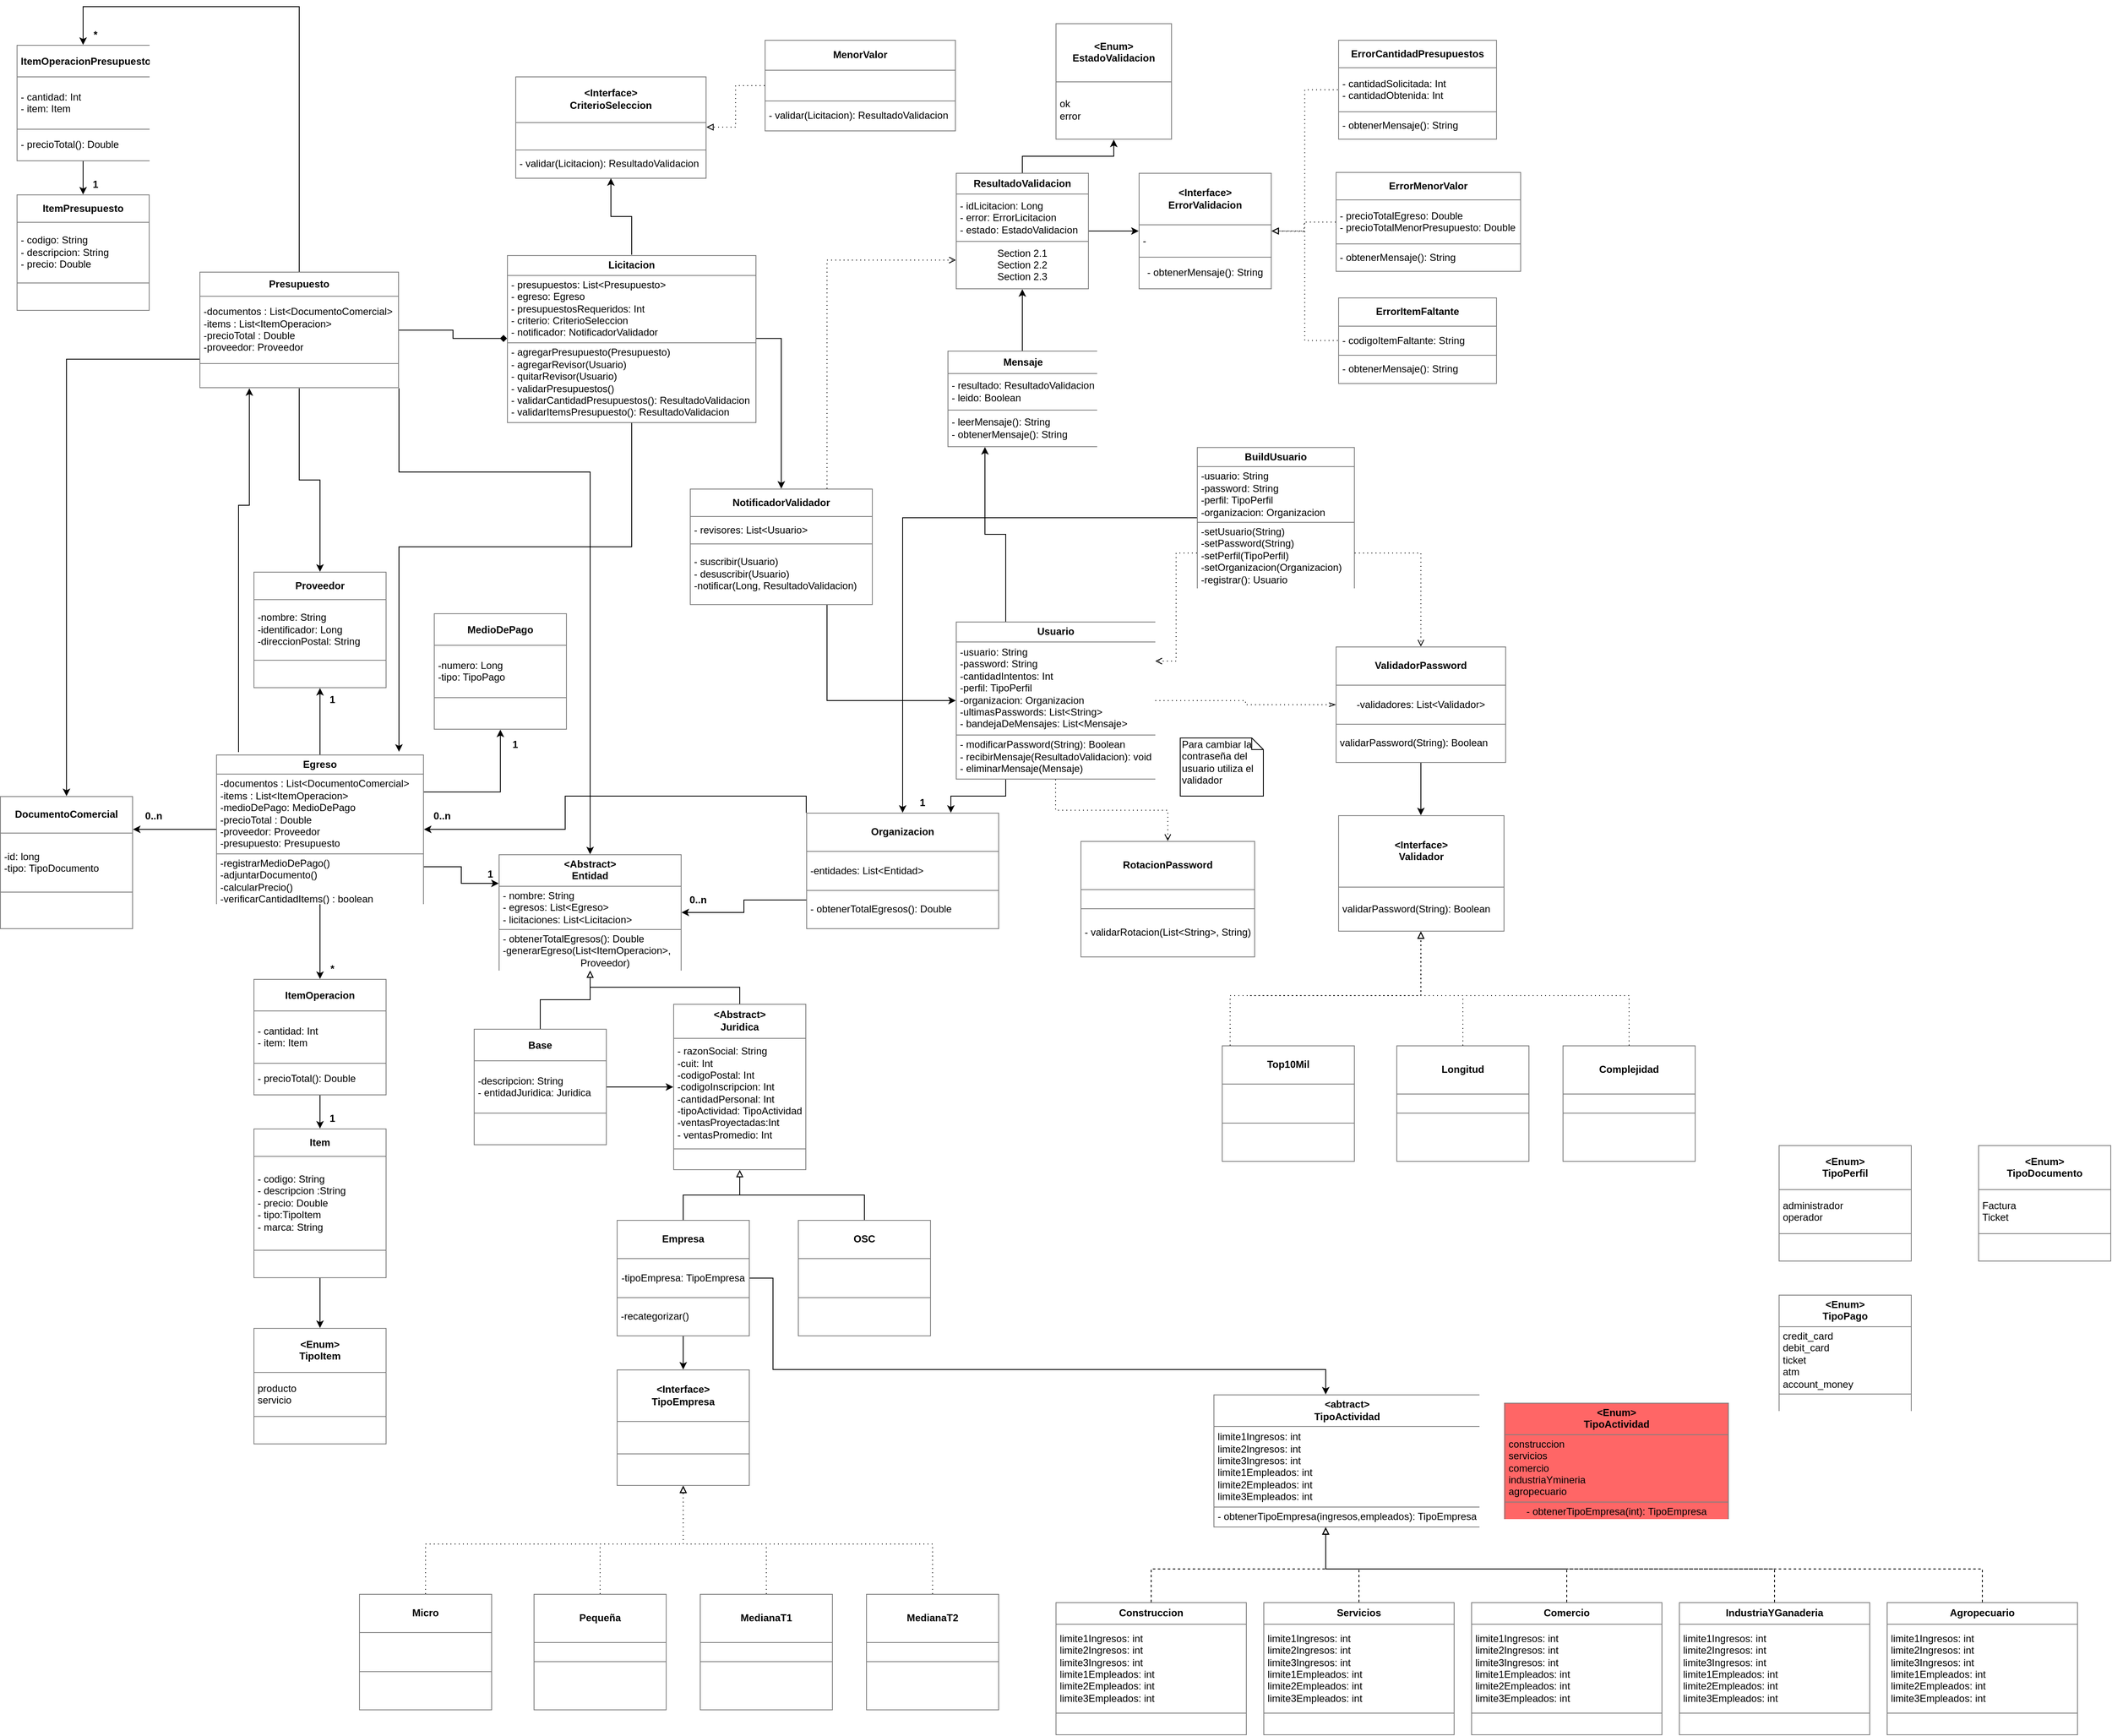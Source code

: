 <mxfile version="13.3.4" type="device"><diagram id="C5RBs43oDa-KdzZeNtuy" name="Page-1"><mxGraphModel dx="2031" dy="1130" grid="1" gridSize="10" guides="1" tooltips="1" connect="1" arrows="1" fold="1" page="1" pageScale="1" pageWidth="3300" pageHeight="2339" math="0" shadow="0"><root><mxCell id="WIyWlLk6GJQsqaUBKTNV-0"/><mxCell id="WIyWlLk6GJQsqaUBKTNV-1" parent="WIyWlLk6GJQsqaUBKTNV-0"/><mxCell id="IGZ9V1pA-fBzqYKsGPED-33" style="edgeStyle=orthogonalEdgeStyle;rounded=0;orthogonalLoop=1;jettySize=auto;html=1;exitX=0.5;exitY=1;exitDx=0;exitDy=0;endArrow=classic;endFill=1;entryX=0.5;entryY=0;entryDx=0;entryDy=0;" parent="WIyWlLk6GJQsqaUBKTNV-1" source="IGZ9V1pA-fBzqYKsGPED-2" target="2_mHJWGtBeyhrtmDmb0h-0" edge="1"><mxGeometry relative="1" as="geometry"/></mxCell><mxCell id="IGZ9V1pA-fBzqYKsGPED-34" style="edgeStyle=orthogonalEdgeStyle;rounded=0;orthogonalLoop=1;jettySize=auto;html=1;exitX=1;exitY=0.75;exitDx=0;exitDy=0;entryX=0;entryY=0.25;entryDx=0;entryDy=0;endArrow=classic;endFill=1;" parent="WIyWlLk6GJQsqaUBKTNV-1" source="IGZ9V1pA-fBzqYKsGPED-2" target="IGZ9V1pA-fBzqYKsGPED-11" edge="1"><mxGeometry relative="1" as="geometry"/></mxCell><mxCell id="IGZ9V1pA-fBzqYKsGPED-36" style="edgeStyle=orthogonalEdgeStyle;rounded=0;orthogonalLoop=1;jettySize=auto;html=1;exitX=0;exitY=0.5;exitDx=0;exitDy=0;entryX=1;entryY=0.25;entryDx=0;entryDy=0;endArrow=classic;endFill=1;" parent="WIyWlLk6GJQsqaUBKTNV-1" source="IGZ9V1pA-fBzqYKsGPED-2" target="IGZ9V1pA-fBzqYKsGPED-4" edge="1"><mxGeometry relative="1" as="geometry"/></mxCell><mxCell id="IGZ9V1pA-fBzqYKsGPED-37" style="edgeStyle=orthogonalEdgeStyle;rounded=0;orthogonalLoop=1;jettySize=auto;html=1;exitX=1;exitY=0.25;exitDx=0;exitDy=0;entryX=0.5;entryY=1;entryDx=0;entryDy=0;endArrow=classic;endFill=1;" parent="WIyWlLk6GJQsqaUBKTNV-1" source="IGZ9V1pA-fBzqYKsGPED-2" target="IGZ9V1pA-fBzqYKsGPED-10" edge="1"><mxGeometry relative="1" as="geometry"/></mxCell><mxCell id="IGZ9V1pA-fBzqYKsGPED-38" style="edgeStyle=orthogonalEdgeStyle;rounded=0;orthogonalLoop=1;jettySize=auto;html=1;exitX=0.5;exitY=0;exitDx=0;exitDy=0;endArrow=classic;endFill=1;" parent="WIyWlLk6GJQsqaUBKTNV-1" source="IGZ9V1pA-fBzqYKsGPED-2" target="IGZ9V1pA-fBzqYKsGPED-3" edge="1"><mxGeometry relative="1" as="geometry"/></mxCell><mxCell id="wVOsoD_R0a3lJRh_l2Me-0" style="edgeStyle=orthogonalEdgeStyle;rounded=0;orthogonalLoop=1;jettySize=auto;html=1;entryX=0.25;entryY=1;entryDx=0;entryDy=0;" edge="1" parent="WIyWlLk6GJQsqaUBKTNV-1" target="ogY3jncnYSZkZG3_rg1J-29"><mxGeometry relative="1" as="geometry"><mxPoint x="677" y="917" as="sourcePoint"/><Array as="points"><mxPoint x="677" y="620"/><mxPoint x="690" y="620"/></Array></mxGeometry></mxCell><mxCell id="IGZ9V1pA-fBzqYKsGPED-2" value="&lt;table style=&quot;width: 100% ; height: 100% ; border-collapse: collapse&quot; width=&quot;100%&quot; cellpadding=&quot;4&quot; border=&quot;1&quot;&gt;&lt;tbody&gt;&lt;tr&gt;&lt;th align=&quot;center&quot;&gt;Egreso&lt;/th&gt;&lt;/tr&gt;&lt;tr&gt;&lt;td&gt;-documentos : List&amp;lt;DocumentoComercial&amp;gt;&lt;br&gt;-items : List&amp;lt;ItemOperacion&amp;gt;&lt;br&gt;-medioDePago: MedioDePago&lt;br&gt;-precioTotal : Double&lt;br&gt;-proveedor: Proveedor&lt;br&gt;-presupuesto: Presupuesto&lt;br&gt;&lt;/td&gt;&lt;/tr&gt;&lt;tr&gt;&lt;td&gt;-registrarMedioDePago()&lt;br&gt;-adjuntarDocumento()&lt;br&gt;-calcularPrecio()&lt;br&gt;-verificarCantidadItems() : boolean &lt;br&gt;&lt;/td&gt;&lt;/tr&gt;&lt;/tbody&gt;&lt;/table&gt;" style="text;html=1;strokeColor=none;fillColor=none;overflow=fill;" parent="WIyWlLk6GJQsqaUBKTNV-1" vertex="1"><mxGeometry x="650" y="920" width="250" height="180" as="geometry"/></mxCell><mxCell id="IGZ9V1pA-fBzqYKsGPED-3" value="&lt;table border=&quot;1&quot; width=&quot;100%&quot; cellpadding=&quot;4&quot; style=&quot;width: 100% ; height: 100% ; border-collapse: collapse&quot;&gt;&lt;tbody&gt;&lt;tr&gt;&lt;th align=&quot;center&quot;&gt;Proveedor&lt;/th&gt;&lt;/tr&gt;&lt;tr&gt;&lt;td&gt;-nombre: String&lt;br&gt;-identificador: Long&lt;br&gt;-direccionPostal: String&lt;/td&gt;&lt;/tr&gt;&lt;tr&gt;&lt;td align=&quot;center&quot;&gt;&lt;br&gt;&lt;/td&gt;&lt;/tr&gt;&lt;/tbody&gt;&lt;/table&gt;" style="text;html=1;strokeColor=none;fillColor=none;overflow=fill;" parent="WIyWlLk6GJQsqaUBKTNV-1" vertex="1"><mxGeometry x="695" y="700" width="160" height="140" as="geometry"/></mxCell><mxCell id="IGZ9V1pA-fBzqYKsGPED-4" value="&lt;table border=&quot;1&quot; width=&quot;100%&quot; cellpadding=&quot;4&quot; style=&quot;width: 100% ; height: 100% ; border-collapse: collapse&quot;&gt;&lt;tbody&gt;&lt;tr&gt;&lt;th align=&quot;center&quot;&gt;DocumentoComercial&lt;/th&gt;&lt;/tr&gt;&lt;tr&gt;&lt;td&gt;-id: long&lt;br&gt;-tipo: TipoDocumento&lt;/td&gt;&lt;/tr&gt;&lt;tr&gt;&lt;td align=&quot;center&quot;&gt;&lt;br&gt;&lt;/td&gt;&lt;/tr&gt;&lt;/tbody&gt;&lt;/table&gt;" style="text;html=1;strokeColor=none;fillColor=none;overflow=fill;" parent="WIyWlLk6GJQsqaUBKTNV-1" vertex="1"><mxGeometry x="390" y="970" width="160" height="160" as="geometry"/></mxCell><mxCell id="wVOsoD_R0a3lJRh_l2Me-7" style="edgeStyle=orthogonalEdgeStyle;rounded=0;orthogonalLoop=1;jettySize=auto;html=1;exitX=0.5;exitY=1;exitDx=0;exitDy=0;entryX=0.5;entryY=0;entryDx=0;entryDy=0;" edge="1" parent="WIyWlLk6GJQsqaUBKTNV-1" source="IGZ9V1pA-fBzqYKsGPED-5" target="IGZ9V1pA-fBzqYKsGPED-8"><mxGeometry relative="1" as="geometry"/></mxCell><mxCell id="IGZ9V1pA-fBzqYKsGPED-5" value="&lt;table style=&quot;width: 100% ; height: 100% ; border-collapse: collapse&quot; width=&quot;100%&quot; cellpadding=&quot;4&quot; border=&quot;1&quot;&gt;&lt;tbody&gt;&lt;tr&gt;&lt;th align=&quot;center&quot;&gt;Item&lt;/th&gt;&lt;/tr&gt;&lt;tr&gt;&lt;td&gt;- codigo: String&lt;br&gt;- descripcion :String&lt;br&gt;- precio: Double&lt;br&gt;- tipo:TipoItem&lt;br&gt;- marca: String&lt;br&gt;&lt;/td&gt;&lt;/tr&gt;&lt;tr&gt;&lt;td align=&quot;center&quot;&gt;&lt;br&gt;&lt;/td&gt;&lt;/tr&gt;&lt;/tbody&gt;&lt;/table&gt;" style="text;html=1;strokeColor=none;fillColor=none;overflow=fill;" parent="WIyWlLk6GJQsqaUBKTNV-1" vertex="1"><mxGeometry x="695" y="1370" width="160" height="180" as="geometry"/></mxCell><mxCell id="IGZ9V1pA-fBzqYKsGPED-8" value="&lt;table border=&quot;1&quot; width=&quot;100%&quot; cellpadding=&quot;4&quot; style=&quot;width: 100% ; height: 100% ; border-collapse: collapse&quot;&gt;&lt;tbody&gt;&lt;tr&gt;&lt;th align=&quot;center&quot;&gt;&amp;lt;Enum&amp;gt;&lt;br&gt;TipoItem&lt;br&gt;&lt;/th&gt;&lt;/tr&gt;&lt;tr&gt;&lt;td&gt;producto&lt;br&gt;servicio&lt;/td&gt;&lt;/tr&gt;&lt;tr&gt;&lt;td align=&quot;center&quot;&gt;&lt;br&gt;&lt;/td&gt;&lt;/tr&gt;&lt;/tbody&gt;&lt;/table&gt;" style="text;html=1;strokeColor=none;fillColor=none;overflow=fill;" parent="WIyWlLk6GJQsqaUBKTNV-1" vertex="1"><mxGeometry x="695" y="1610" width="160" height="140" as="geometry"/></mxCell><mxCell id="IGZ9V1pA-fBzqYKsGPED-9" value="&lt;table border=&quot;1&quot; width=&quot;100%&quot; cellpadding=&quot;4&quot; style=&quot;width: 100% ; height: 100% ; border-collapse: collapse&quot;&gt;&lt;tbody&gt;&lt;tr&gt;&lt;th align=&quot;center&quot;&gt;&amp;lt;Enum&amp;gt;&lt;br&gt;TipoPago&lt;/th&gt;&lt;/tr&gt;&lt;tr&gt;&lt;td&gt;&lt;span style=&quot;font-size: 12.25px&quot;&gt;credit_card&lt;br&gt;&lt;/span&gt;debit_card&lt;br&gt;ticket&lt;br&gt;atm&lt;br&gt;account_money&lt;br&gt;&lt;/td&gt;&lt;/tr&gt;&lt;tr&gt;&lt;td align=&quot;center&quot;&gt;&lt;br&gt;&lt;/td&gt;&lt;/tr&gt;&lt;/tbody&gt;&lt;/table&gt;" style="text;html=1;strokeColor=none;fillColor=none;overflow=fill;" parent="WIyWlLk6GJQsqaUBKTNV-1" vertex="1"><mxGeometry x="2530" y="1570" width="160" height="140" as="geometry"/></mxCell><mxCell id="IGZ9V1pA-fBzqYKsGPED-10" value="&lt;table border=&quot;1&quot; width=&quot;100%&quot; cellpadding=&quot;4&quot; style=&quot;width: 100% ; height: 100% ; border-collapse: collapse&quot;&gt;&lt;tbody&gt;&lt;tr&gt;&lt;th align=&quot;center&quot;&gt;MedioDePago&lt;/th&gt;&lt;/tr&gt;&lt;tr&gt;&lt;td&gt;-numero: Long&lt;br&gt;-tipo: TipoPago&lt;/td&gt;&lt;/tr&gt;&lt;tr&gt;&lt;td align=&quot;center&quot;&gt;&lt;br&gt;&lt;/td&gt;&lt;/tr&gt;&lt;/tbody&gt;&lt;/table&gt;" style="text;html=1;strokeColor=none;fillColor=none;overflow=fill;" parent="WIyWlLk6GJQsqaUBKTNV-1" vertex="1"><mxGeometry x="912" y="750" width="160" height="140" as="geometry"/></mxCell><mxCell id="IGZ9V1pA-fBzqYKsGPED-11" value="&lt;table border=&quot;1&quot; width=&quot;100%&quot; cellpadding=&quot;4&quot; style=&quot;width: 100% ; height: 100% ; border-collapse: collapse&quot;&gt;&lt;tbody&gt;&lt;tr&gt;&lt;th align=&quot;center&quot;&gt;&amp;lt;Abstract&amp;gt;&lt;br&gt;Entidad&lt;/th&gt;&lt;/tr&gt;&lt;tr&gt;&lt;td&gt;- nombre: String&lt;br&gt;- egresos: List&amp;lt;Egreso&amp;gt;&lt;br&gt;- licitaciones: List&amp;lt;Licitacion&amp;gt;&lt;/td&gt;&lt;/tr&gt;&lt;tr&gt;&lt;td&gt;- obtenerTotalEgresos(): Double&lt;br&gt;-generarEgreso(List&amp;lt;ItemOperacion&amp;gt;,&lt;br style=&quot;text-align: left&quot;&gt;&lt;span style=&quot;text-align: left&quot;&gt;&amp;nbsp; &amp;nbsp; &amp;nbsp; &amp;nbsp; &amp;nbsp; &amp;nbsp; &amp;nbsp; &amp;nbsp; &amp;nbsp; &amp;nbsp; &amp;nbsp; &amp;nbsp; &amp;nbsp; &amp;nbsp; Proveedor)&lt;/span&gt;&lt;br&gt;&lt;/td&gt;&lt;/tr&gt;&lt;/tbody&gt;&lt;/table&gt;" style="text;html=1;strokeColor=none;fillColor=none;overflow=fill;" parent="WIyWlLk6GJQsqaUBKTNV-1" vertex="1"><mxGeometry x="990" y="1040" width="220" height="140" as="geometry"/></mxCell><mxCell id="IGZ9V1pA-fBzqYKsGPED-15" value="" style="edgeStyle=orthogonalEdgeStyle;rounded=0;orthogonalLoop=1;jettySize=auto;html=1;" parent="WIyWlLk6GJQsqaUBKTNV-1" source="IGZ9V1pA-fBzqYKsGPED-12" target="IGZ9V1pA-fBzqYKsGPED-14" edge="1"><mxGeometry relative="1" as="geometry"/></mxCell><mxCell id="ZgGTMpGVi06m981hyCcq-0" style="edgeStyle=orthogonalEdgeStyle;rounded=0;orthogonalLoop=1;jettySize=auto;html=1;exitX=0.5;exitY=0;exitDx=0;exitDy=0;entryX=0.5;entryY=1;entryDx=0;entryDy=0;endArrow=block;endFill=0;" parent="WIyWlLk6GJQsqaUBKTNV-1" source="IGZ9V1pA-fBzqYKsGPED-12" target="IGZ9V1pA-fBzqYKsGPED-11" edge="1"><mxGeometry relative="1" as="geometry"/></mxCell><mxCell id="IGZ9V1pA-fBzqYKsGPED-12" value="&lt;table border=&quot;1&quot; width=&quot;100%&quot; cellpadding=&quot;4&quot; style=&quot;width: 100% ; height: 100% ; border-collapse: collapse&quot;&gt;&lt;tbody&gt;&lt;tr&gt;&lt;th align=&quot;center&quot;&gt;Base&lt;/th&gt;&lt;/tr&gt;&lt;tr&gt;&lt;td&gt;-descripcion: String&lt;br&gt;- entidadJuridica: Juridica&lt;/td&gt;&lt;/tr&gt;&lt;tr&gt;&lt;td align=&quot;center&quot;&gt;&lt;br&gt;&lt;/td&gt;&lt;/tr&gt;&lt;/tbody&gt;&lt;/table&gt;" style="text;html=1;strokeColor=none;fillColor=none;overflow=fill;" parent="WIyWlLk6GJQsqaUBKTNV-1" vertex="1"><mxGeometry x="960" y="1250" width="160" height="140" as="geometry"/></mxCell><mxCell id="nPg9WKboAB5NRNRsxS_f-8" style="edgeStyle=orthogonalEdgeStyle;rounded=0;orthogonalLoop=1;jettySize=auto;html=1;exitX=0.5;exitY=0;exitDx=0;exitDy=0;endArrow=block;endFill=0;" parent="WIyWlLk6GJQsqaUBKTNV-1" source="IGZ9V1pA-fBzqYKsGPED-14" target="IGZ9V1pA-fBzqYKsGPED-11" edge="1"><mxGeometry relative="1" as="geometry"><mxPoint x="1090" y="1180" as="targetPoint"/></mxGeometry></mxCell><mxCell id="IGZ9V1pA-fBzqYKsGPED-14" value="&lt;table border=&quot;1&quot; width=&quot;100%&quot; cellpadding=&quot;4&quot; style=&quot;width: 100% ; height: 100% ; border-collapse: collapse&quot;&gt;&lt;tbody&gt;&lt;tr&gt;&lt;th align=&quot;center&quot;&gt;&amp;lt;Abstract&amp;gt;&lt;br&gt;Juridica&lt;/th&gt;&lt;/tr&gt;&lt;tr&gt;&lt;td&gt;- razonSocial: String&lt;br&gt;-cuit: Int&lt;br&gt;-codigoPostal: Int&lt;br&gt;-codigoInscripcion: Int&lt;br&gt;-cantidadPersonal: Int&lt;br&gt;-tipoActividad: TipoActividad&lt;br&gt;-ventasProyectadas:Int&lt;br&gt;- ventasPromedio: Int&lt;/td&gt;&lt;/tr&gt;&lt;tr&gt;&lt;td align=&quot;center&quot;&gt;&lt;br&gt;&lt;/td&gt;&lt;/tr&gt;&lt;/tbody&gt;&lt;/table&gt;" style="text;html=1;strokeColor=none;fillColor=none;overflow=fill;" parent="WIyWlLk6GJQsqaUBKTNV-1" vertex="1"><mxGeometry x="1200" y="1220" width="160" height="200" as="geometry"/></mxCell><mxCell id="IGZ9V1pA-fBzqYKsGPED-16" value="&lt;table border=&quot;1&quot; width=&quot;100%&quot; cellpadding=&quot;4&quot; style=&quot;width: 100% ; height: 100% ; border-collapse: collapse&quot;&gt;&lt;tbody&gt;&lt;tr&gt;&lt;th align=&quot;center&quot;&gt;&amp;lt;Enum&amp;gt;&lt;br&gt;TipoActividad&lt;/th&gt;&lt;/tr&gt;&lt;tr&gt;&lt;td&gt;construccion&lt;br&gt;servicios&lt;br&gt;comercio&lt;br&gt;industriaYmineria&lt;br&gt;agropecuario&lt;/td&gt;&lt;/tr&gt;&lt;tr&gt;&lt;td align=&quot;center&quot;&gt;- obtenerTipoEmpresa(int): TipoEmpresa&lt;/td&gt;&lt;/tr&gt;&lt;/tbody&gt;&lt;/table&gt;" style="text;html=1;strokeColor=none;fillColor=#FF6666;overflow=fill;" parent="WIyWlLk6GJQsqaUBKTNV-1" vertex="1"><mxGeometry x="2199.5" y="1700" width="270" height="140" as="geometry"/></mxCell><mxCell id="IGZ9V1pA-fBzqYKsGPED-27" style="edgeStyle=orthogonalEdgeStyle;rounded=0;orthogonalLoop=1;jettySize=auto;html=1;entryX=0.5;entryY=1;entryDx=0;entryDy=0;endArrow=block;endFill=0;" parent="WIyWlLk6GJQsqaUBKTNV-1" source="IGZ9V1pA-fBzqYKsGPED-17" target="IGZ9V1pA-fBzqYKsGPED-14" edge="1"><mxGeometry relative="1" as="geometry"/></mxCell><mxCell id="ZgGTMpGVi06m981hyCcq-23" style="edgeStyle=orthogonalEdgeStyle;rounded=0;orthogonalLoop=1;jettySize=auto;html=1;exitX=0.5;exitY=1;exitDx=0;exitDy=0;entryX=0.5;entryY=0;entryDx=0;entryDy=0;startArrow=none;startFill=0;endArrow=classic;endFill=1;" parent="WIyWlLk6GJQsqaUBKTNV-1" source="IGZ9V1pA-fBzqYKsGPED-17" target="ZgGTMpGVi06m981hyCcq-20" edge="1"><mxGeometry relative="1" as="geometry"/></mxCell><mxCell id="IGZ9V1pA-fBzqYKsGPED-17" value="&lt;table border=&quot;1&quot; width=&quot;100%&quot; cellpadding=&quot;4&quot; style=&quot;width: 100% ; height: 100% ; border-collapse: collapse&quot;&gt;&lt;tbody&gt;&lt;tr&gt;&lt;th align=&quot;center&quot;&gt;Empresa&lt;/th&gt;&lt;/tr&gt;&lt;tr&gt;&lt;td align=&quot;center&quot;&gt;-tipoEmpresa: TipoEmpresa&lt;/td&gt;&lt;/tr&gt;&lt;tr&gt;&lt;td&gt;-recategorizar()&lt;/td&gt;&lt;/tr&gt;&lt;/tbody&gt;&lt;/table&gt;" style="text;html=1;strokeColor=none;fillColor=none;overflow=fill;" parent="WIyWlLk6GJQsqaUBKTNV-1" vertex="1"><mxGeometry x="1132" y="1480" width="160" height="140" as="geometry"/></mxCell><mxCell id="IGZ9V1pA-fBzqYKsGPED-28" style="edgeStyle=orthogonalEdgeStyle;rounded=0;orthogonalLoop=1;jettySize=auto;html=1;endArrow=block;endFill=0;" parent="WIyWlLk6GJQsqaUBKTNV-1" source="IGZ9V1pA-fBzqYKsGPED-18" edge="1"><mxGeometry relative="1" as="geometry"><mxPoint x="1280" y="1420" as="targetPoint"/><Array as="points"><mxPoint x="1430" y="1450"/><mxPoint x="1280" y="1450"/></Array></mxGeometry></mxCell><mxCell id="IGZ9V1pA-fBzqYKsGPED-18" value="&lt;table border=&quot;1&quot; width=&quot;100%&quot; cellpadding=&quot;4&quot; style=&quot;width: 100% ; height: 100% ; border-collapse: collapse&quot;&gt;&lt;tbody&gt;&lt;tr&gt;&lt;th align=&quot;center&quot;&gt;OSC&lt;/th&gt;&lt;/tr&gt;&lt;tr&gt;&lt;td align=&quot;center&quot;&gt;&lt;br&gt;&lt;/td&gt;&lt;/tr&gt;&lt;tr&gt;&lt;td align=&quot;center&quot;&gt;&lt;br&gt;&lt;/td&gt;&lt;/tr&gt;&lt;/tbody&gt;&lt;/table&gt;" style="text;html=1;strokeColor=none;fillColor=none;overflow=fill;" parent="WIyWlLk6GJQsqaUBKTNV-1" vertex="1"><mxGeometry x="1350" y="1480" width="160" height="140" as="geometry"/></mxCell><mxCell id="IGZ9V1pA-fBzqYKsGPED-23" style="edgeStyle=orthogonalEdgeStyle;rounded=0;orthogonalLoop=1;jettySize=auto;html=1;entryX=0.5;entryY=1;entryDx=0;entryDy=0;endArrow=block;endFill=0;dashed=1;dashPattern=1 4;" parent="WIyWlLk6GJQsqaUBKTNV-1" source="IGZ9V1pA-fBzqYKsGPED-19" target="ZgGTMpGVi06m981hyCcq-10" edge="1"><mxGeometry relative="1" as="geometry"><Array as="points"><mxPoint x="1870" y="1210"/><mxPoint x="2100" y="1210"/></Array></mxGeometry></mxCell><mxCell id="IGZ9V1pA-fBzqYKsGPED-19" value="&lt;table border=&quot;1&quot; width=&quot;100%&quot; cellpadding=&quot;4&quot; style=&quot;width: 100% ; height: 100% ; border-collapse: collapse&quot;&gt;&lt;tbody&gt;&lt;tr&gt;&lt;th align=&quot;center&quot;&gt;Top10Mil&lt;/th&gt;&lt;/tr&gt;&lt;tr&gt;&lt;td align=&quot;center&quot;&gt;&lt;br&gt;&lt;/td&gt;&lt;/tr&gt;&lt;tr&gt;&lt;td align=&quot;center&quot;&gt;&lt;br&gt;&lt;/td&gt;&lt;/tr&gt;&lt;/tbody&gt;&lt;/table&gt;" style="text;html=1;strokeColor=none;fillColor=none;overflow=fill;" parent="WIyWlLk6GJQsqaUBKTNV-1" vertex="1"><mxGeometry x="1860" y="1270" width="160" height="140" as="geometry"/></mxCell><mxCell id="IGZ9V1pA-fBzqYKsGPED-24" style="edgeStyle=orthogonalEdgeStyle;rounded=0;orthogonalLoop=1;jettySize=auto;html=1;endArrow=block;endFill=0;entryX=0.5;entryY=1;entryDx=0;entryDy=0;dashed=1;dashPattern=1 4;" parent="WIyWlLk6GJQsqaUBKTNV-1" source="IGZ9V1pA-fBzqYKsGPED-20" target="ZgGTMpGVi06m981hyCcq-10" edge="1"><mxGeometry relative="1" as="geometry"><mxPoint x="1270" y="1590" as="targetPoint"/><Array as="points"><mxPoint x="1892" y="1210"/><mxPoint x="1992" y="1210"/></Array></mxGeometry></mxCell><mxCell id="IGZ9V1pA-fBzqYKsGPED-20" value="&lt;table border=&quot;1&quot; width=&quot;100%&quot; cellpadding=&quot;4&quot; style=&quot;width: 100% ; height: 100% ; border-collapse: collapse&quot;&gt;&lt;tbody&gt;&lt;tr&gt;&lt;th align=&quot;center&quot;&gt;Longitud&lt;/th&gt;&lt;/tr&gt;&lt;tr&gt;&lt;td align=&quot;center&quot;&gt;&lt;/td&gt;&lt;/tr&gt;&lt;tr&gt;&lt;td align=&quot;center&quot;&gt;&lt;br&gt;&lt;/td&gt;&lt;/tr&gt;&lt;/tbody&gt;&lt;/table&gt;" style="text;html=1;strokeColor=none;fillColor=none;overflow=fill;" parent="WIyWlLk6GJQsqaUBKTNV-1" vertex="1"><mxGeometry x="2070" y="1270" width="160" height="140" as="geometry"/></mxCell><mxCell id="IGZ9V1pA-fBzqYKsGPED-25" style="edgeStyle=orthogonalEdgeStyle;rounded=0;orthogonalLoop=1;jettySize=auto;html=1;endArrow=block;endFill=0;entryX=0.5;entryY=1;entryDx=0;entryDy=0;dashed=1;dashPattern=1 4;" parent="WIyWlLk6GJQsqaUBKTNV-1" source="IGZ9V1pA-fBzqYKsGPED-21" target="ZgGTMpGVi06m981hyCcq-10" edge="1"><mxGeometry relative="1" as="geometry"><mxPoint x="1270" y="1590" as="targetPoint"/><Array as="points"><mxPoint x="2092" y="1210"/><mxPoint x="1992" y="1210"/></Array></mxGeometry></mxCell><mxCell id="IGZ9V1pA-fBzqYKsGPED-21" value="&lt;table border=&quot;1&quot; width=&quot;100%&quot; cellpadding=&quot;4&quot; style=&quot;width: 100% ; height: 100% ; border-collapse: collapse&quot;&gt;&lt;tbody&gt;&lt;tr&gt;&lt;th align=&quot;center&quot;&gt;Complejidad&lt;/th&gt;&lt;/tr&gt;&lt;tr&gt;&lt;td align=&quot;center&quot;&gt;&lt;/td&gt;&lt;/tr&gt;&lt;tr&gt;&lt;td align=&quot;center&quot;&gt;&lt;br&gt;&lt;/td&gt;&lt;/tr&gt;&lt;/tbody&gt;&lt;/table&gt;" style="text;html=1;strokeColor=none;fillColor=none;overflow=fill;" parent="WIyWlLk6GJQsqaUBKTNV-1" vertex="1"><mxGeometry x="2270" y="1270" width="160" height="140" as="geometry"/></mxCell><mxCell id="IGZ9V1pA-fBzqYKsGPED-22" value="&lt;table border=&quot;1&quot; width=&quot;100%&quot; cellpadding=&quot;4&quot; style=&quot;width: 100% ; height: 100% ; border-collapse: collapse&quot;&gt;&lt;tbody&gt;&lt;tr&gt;&lt;th align=&quot;center&quot;&gt;RotacionPassword&lt;/th&gt;&lt;/tr&gt;&lt;tr&gt;&lt;td align=&quot;center&quot;&gt;&lt;/td&gt;&lt;/tr&gt;&lt;tr&gt;&lt;td&gt;- validarRotacion(List&amp;lt;String&amp;gt;, String)&lt;/td&gt;&lt;/tr&gt;&lt;/tbody&gt;&lt;/table&gt;" style="text;html=1;strokeColor=none;fillColor=none;overflow=fill;" parent="WIyWlLk6GJQsqaUBKTNV-1" vertex="1"><mxGeometry x="1690" y="1024" width="210" height="140" as="geometry"/></mxCell><mxCell id="ZgGTMpGVi06m981hyCcq-21" style="edgeStyle=orthogonalEdgeStyle;rounded=0;orthogonalLoop=1;jettySize=auto;html=1;exitX=1;exitY=0.5;exitDx=0;exitDy=0;entryX=0;entryY=0.5;entryDx=0;entryDy=0;dashed=1;dashPattern=1 4;startArrow=none;startFill=0;endArrow=openThin;endFill=0;" parent="WIyWlLk6GJQsqaUBKTNV-1" source="IGZ9V1pA-fBzqYKsGPED-29" target="ZgGTMpGVi06m981hyCcq-11" edge="1"><mxGeometry relative="1" as="geometry"/></mxCell><mxCell id="ogY3jncnYSZkZG3_rg1J-31" style="edgeStyle=orthogonalEdgeStyle;rounded=0;orthogonalLoop=1;jettySize=auto;html=1;exitX=0.25;exitY=0;exitDx=0;exitDy=0;entryX=0.25;entryY=1;entryDx=0;entryDy=0;endArrow=classic;endFill=1;" parent="WIyWlLk6GJQsqaUBKTNV-1" source="IGZ9V1pA-fBzqYKsGPED-29" target="ogY3jncnYSZkZG3_rg1J-30" edge="1"><mxGeometry relative="1" as="geometry"/></mxCell><mxCell id="z0PS2EgGvdQhiHjOd0Bd-1" style="edgeStyle=orthogonalEdgeStyle;rounded=0;orthogonalLoop=1;jettySize=auto;html=1;exitX=0.5;exitY=1;exitDx=0;exitDy=0;dashed=1;dashPattern=1 4;endArrow=open;endFill=0;" parent="WIyWlLk6GJQsqaUBKTNV-1" source="IGZ9V1pA-fBzqYKsGPED-29" target="IGZ9V1pA-fBzqYKsGPED-22" edge="1"><mxGeometry relative="1" as="geometry"/></mxCell><mxCell id="IGZ9V1pA-fBzqYKsGPED-29" value="&lt;table border=&quot;1&quot; width=&quot;100%&quot; cellpadding=&quot;4&quot; style=&quot;width: 100% ; height: 100% ; border-collapse: collapse&quot;&gt;&lt;tbody&gt;&lt;tr&gt;&lt;th align=&quot;center&quot;&gt;Usuario&lt;/th&gt;&lt;/tr&gt;&lt;tr&gt;&lt;td&gt;-usuario: String&lt;br&gt;-password: String&lt;br&gt;-cantidadIntentos: Int&lt;br&gt;-perfil: TipoPerfil&lt;br&gt;-organizacion: Organizacion&lt;br&gt;-ultimasPasswords: List&amp;lt;String&amp;gt;&lt;br&gt;- bandejaDeMensajes: List&amp;lt;Mensaje&amp;gt;&lt;/td&gt;&lt;/tr&gt;&lt;tr&gt;&lt;td&gt;- modificarPassword(String): Boolean&lt;br&gt;- recibirMensaje(ResultadoValidacion): void&lt;br&gt;- eliminarMensaje(Mensaje)&lt;/td&gt;&lt;/tr&gt;&lt;/tbody&gt;&lt;/table&gt;" style="text;html=1;strokeColor=none;fillColor=none;overflow=fill;" parent="WIyWlLk6GJQsqaUBKTNV-1" vertex="1"><mxGeometry x="1540" y="760" width="240" height="190" as="geometry"/></mxCell><mxCell id="IGZ9V1pA-fBzqYKsGPED-30" value="&lt;table border=&quot;1&quot; width=&quot;100%&quot; cellpadding=&quot;4&quot; style=&quot;width: 100% ; height: 100% ; border-collapse: collapse&quot;&gt;&lt;tbody&gt;&lt;tr&gt;&lt;th align=&quot;center&quot;&gt;&amp;lt;Enum&amp;gt;&lt;br&gt;TipoPerfil&lt;/th&gt;&lt;/tr&gt;&lt;tr&gt;&lt;td&gt;administrador&lt;br&gt;operador&lt;/td&gt;&lt;/tr&gt;&lt;tr&gt;&lt;td align=&quot;center&quot;&gt;&lt;br&gt;&lt;/td&gt;&lt;/tr&gt;&lt;/tbody&gt;&lt;/table&gt;" style="text;html=1;strokeColor=none;fillColor=none;overflow=fill;" parent="WIyWlLk6GJQsqaUBKTNV-1" vertex="1"><mxGeometry x="2530" y="1390" width="160" height="140" as="geometry"/></mxCell><mxCell id="IGZ9V1pA-fBzqYKsGPED-40" value="1" style="text;align=center;fontStyle=1;verticalAlign=middle;spacingLeft=3;spacingRight=3;strokeColor=none;rotatable=0;points=[[0,0.5],[1,0.5]];portConstraint=eastwest;" parent="WIyWlLk6GJQsqaUBKTNV-1" vertex="1"><mxGeometry x="970" y="1050" width="20" height="26" as="geometry"/></mxCell><mxCell id="IGZ9V1pA-fBzqYKsGPED-41" value="1" style="text;align=center;fontStyle=1;verticalAlign=middle;spacingLeft=3;spacingRight=3;strokeColor=none;rotatable=0;points=[[0,0.5],[1,0.5]];portConstraint=eastwest;" parent="WIyWlLk6GJQsqaUBKTNV-1" vertex="1"><mxGeometry x="1000" y="894" width="20" height="26" as="geometry"/></mxCell><mxCell id="IGZ9V1pA-fBzqYKsGPED-43" value="1" style="text;align=center;fontStyle=1;verticalAlign=middle;spacingLeft=3;spacingRight=3;strokeColor=none;rotatable=0;points=[[0,0.5],[1,0.5]];portConstraint=eastwest;" parent="WIyWlLk6GJQsqaUBKTNV-1" vertex="1"><mxGeometry x="780" y="840" width="20" height="26" as="geometry"/></mxCell><mxCell id="IGZ9V1pA-fBzqYKsGPED-44" value="0..n" style="text;align=center;fontStyle=1;verticalAlign=middle;spacingLeft=3;spacingRight=3;strokeColor=none;rotatable=0;points=[[0,0.5],[1,0.5]];portConstraint=eastwest;" parent="WIyWlLk6GJQsqaUBKTNV-1" vertex="1"><mxGeometry x="550" y="980" width="50" height="26" as="geometry"/></mxCell><mxCell id="IGZ9V1pA-fBzqYKsGPED-45" value="*" style="text;align=center;fontStyle=1;verticalAlign=middle;spacingLeft=3;spacingRight=3;strokeColor=none;rotatable=0;points=[[0,0.5],[1,0.5]];portConstraint=eastwest;" parent="WIyWlLk6GJQsqaUBKTNV-1" vertex="1"><mxGeometry x="780" y="1164" width="20" height="26" as="geometry"/></mxCell><mxCell id="2_mHJWGtBeyhrtmDmb0h-2" value="" style="edgeStyle=orthogonalEdgeStyle;rounded=0;orthogonalLoop=1;jettySize=auto;html=1;gradientColor=none;" parent="WIyWlLk6GJQsqaUBKTNV-1" source="2_mHJWGtBeyhrtmDmb0h-0" target="IGZ9V1pA-fBzqYKsGPED-5" edge="1"><mxGeometry relative="1" as="geometry"><mxPoint x="615" y="1260" as="targetPoint"/></mxGeometry></mxCell><mxCell id="2_mHJWGtBeyhrtmDmb0h-0" value="&lt;table border=&quot;1&quot; width=&quot;100%&quot; cellpadding=&quot;4&quot; style=&quot;width: 100% ; height: 100% ; border-collapse: collapse&quot;&gt;&lt;tbody&gt;&lt;tr&gt;&lt;th align=&quot;center&quot;&gt;ItemOperacion&lt;/th&gt;&lt;/tr&gt;&lt;tr&gt;&lt;td&gt;- cantidad: Int&lt;br&gt;- item: Item&lt;/td&gt;&lt;/tr&gt;&lt;tr&gt;&lt;td&gt;- precioTotal(): Double&lt;/td&gt;&lt;/tr&gt;&lt;/tbody&gt;&lt;/table&gt;" style="text;html=1;strokeColor=none;fillColor=none;overflow=fill;" parent="WIyWlLk6GJQsqaUBKTNV-1" vertex="1"><mxGeometry x="695" y="1190" width="160" height="140" as="geometry"/></mxCell><mxCell id="2_mHJWGtBeyhrtmDmb0h-3" value="1" style="text;align=center;fontStyle=1;verticalAlign=middle;spacingLeft=3;spacingRight=3;strokeColor=none;rotatable=0;points=[[0,0.5],[1,0.5]];portConstraint=eastwest;" parent="WIyWlLk6GJQsqaUBKTNV-1" vertex="1"><mxGeometry x="780" y="1344" width="20" height="26" as="geometry"/></mxCell><mxCell id="ZgGTMpGVi06m981hyCcq-10" value="&lt;table border=&quot;1&quot; width=&quot;100%&quot; cellpadding=&quot;4&quot; style=&quot;width: 100% ; height: 100% ; border-collapse: collapse&quot;&gt;&lt;tbody&gt;&lt;tr&gt;&lt;th align=&quot;center&quot;&gt;&amp;lt;Interface&amp;gt;&lt;br&gt;Validador&lt;br&gt;&lt;/th&gt;&lt;/tr&gt;&lt;tr&gt;&lt;td&gt;validarPassword(String): Boolean&lt;/td&gt;&lt;/tr&gt;&lt;/tbody&gt;&lt;/table&gt;" style="text;html=1;strokeColor=none;fillColor=none;overflow=fill;" parent="WIyWlLk6GJQsqaUBKTNV-1" vertex="1"><mxGeometry x="1999.5" y="993" width="200" height="140" as="geometry"/></mxCell><mxCell id="ZgGTMpGVi06m981hyCcq-22" style="edgeStyle=orthogonalEdgeStyle;rounded=0;orthogonalLoop=1;jettySize=auto;html=1;exitX=0.5;exitY=1;exitDx=0;exitDy=0;entryX=0.5;entryY=0;entryDx=0;entryDy=0;startArrow=none;startFill=0;endArrow=classic;endFill=1;" parent="WIyWlLk6GJQsqaUBKTNV-1" source="ZgGTMpGVi06m981hyCcq-11" target="ZgGTMpGVi06m981hyCcq-10" edge="1"><mxGeometry relative="1" as="geometry"/></mxCell><mxCell id="ZgGTMpGVi06m981hyCcq-11" value="&lt;table border=&quot;1&quot; width=&quot;100%&quot; cellpadding=&quot;4&quot; style=&quot;width: 100% ; height: 100% ; border-collapse: collapse&quot;&gt;&lt;tbody&gt;&lt;tr&gt;&lt;th align=&quot;center&quot;&gt;ValidadorPassword&lt;/th&gt;&lt;/tr&gt;&lt;tr&gt;&lt;td align=&quot;center&quot;&gt;-validadores: List&amp;lt;Validador&amp;gt;&lt;/td&gt;&lt;/tr&gt;&lt;tr&gt;&lt;td&gt;validarPassword(String): Boolean&lt;/td&gt;&lt;/tr&gt;&lt;/tbody&gt;&lt;/table&gt;" style="text;html=1;strokeColor=none;fillColor=none;overflow=fill;" parent="WIyWlLk6GJQsqaUBKTNV-1" vertex="1"><mxGeometry x="1997" y="790" width="205" height="140" as="geometry"/></mxCell><mxCell id="ZgGTMpGVi06m981hyCcq-12" style="edgeStyle=orthogonalEdgeStyle;rounded=0;orthogonalLoop=1;jettySize=auto;html=1;entryX=0.5;entryY=1;entryDx=0;entryDy=0;endArrow=block;endFill=0;dashed=1;dashPattern=1 4;" parent="WIyWlLk6GJQsqaUBKTNV-1" source="ZgGTMpGVi06m981hyCcq-13" target="ZgGTMpGVi06m981hyCcq-20" edge="1"><mxGeometry relative="1" as="geometry"><Array as="points"><mxPoint x="902" y="1870"/><mxPoint x="1212" y="1870"/></Array></mxGeometry></mxCell><mxCell id="ZgGTMpGVi06m981hyCcq-13" value="&lt;table border=&quot;1&quot; width=&quot;100%&quot; cellpadding=&quot;4&quot; style=&quot;width: 100% ; height: 100% ; border-collapse: collapse&quot;&gt;&lt;tbody&gt;&lt;tr&gt;&lt;th align=&quot;center&quot;&gt;Micro&lt;/th&gt;&lt;/tr&gt;&lt;tr&gt;&lt;td align=&quot;center&quot;&gt;&lt;br&gt;&lt;/td&gt;&lt;/tr&gt;&lt;tr&gt;&lt;td align=&quot;center&quot;&gt;&lt;br&gt;&lt;/td&gt;&lt;/tr&gt;&lt;/tbody&gt;&lt;/table&gt;" style="text;html=1;strokeColor=none;fillColor=none;overflow=fill;" parent="WIyWlLk6GJQsqaUBKTNV-1" vertex="1"><mxGeometry x="822" y="1930" width="160" height="140" as="geometry"/></mxCell><mxCell id="ZgGTMpGVi06m981hyCcq-14" style="edgeStyle=orthogonalEdgeStyle;rounded=0;orthogonalLoop=1;jettySize=auto;html=1;endArrow=block;endFill=0;entryX=0.5;entryY=1;entryDx=0;entryDy=0;dashed=1;dashPattern=1 4;" parent="WIyWlLk6GJQsqaUBKTNV-1" source="ZgGTMpGVi06m981hyCcq-15" target="ZgGTMpGVi06m981hyCcq-20" edge="1"><mxGeometry relative="1" as="geometry"><mxPoint x="490" y="2250" as="targetPoint"/><Array as="points"><mxPoint x="1112" y="1870"/><mxPoint x="1212" y="1870"/></Array></mxGeometry></mxCell><mxCell id="ZgGTMpGVi06m981hyCcq-15" value="&lt;table border=&quot;1&quot; width=&quot;100%&quot; cellpadding=&quot;4&quot; style=&quot;width: 100% ; height: 100% ; border-collapse: collapse&quot;&gt;&lt;tbody&gt;&lt;tr&gt;&lt;th align=&quot;center&quot;&gt;Pequeña&lt;/th&gt;&lt;/tr&gt;&lt;tr&gt;&lt;td align=&quot;center&quot;&gt;&lt;/td&gt;&lt;/tr&gt;&lt;tr&gt;&lt;td align=&quot;center&quot;&gt;&lt;br&gt;&lt;/td&gt;&lt;/tr&gt;&lt;/tbody&gt;&lt;/table&gt;" style="text;html=1;strokeColor=none;fillColor=none;overflow=fill;" parent="WIyWlLk6GJQsqaUBKTNV-1" vertex="1"><mxGeometry x="1032" y="1930" width="160" height="140" as="geometry"/></mxCell><mxCell id="ZgGTMpGVi06m981hyCcq-16" style="edgeStyle=orthogonalEdgeStyle;rounded=0;orthogonalLoop=1;jettySize=auto;html=1;endArrow=block;endFill=0;entryX=0.5;entryY=1;entryDx=0;entryDy=0;dashed=1;dashPattern=1 4;" parent="WIyWlLk6GJQsqaUBKTNV-1" source="ZgGTMpGVi06m981hyCcq-17" target="ZgGTMpGVi06m981hyCcq-20" edge="1"><mxGeometry relative="1" as="geometry"><mxPoint x="490" y="2250" as="targetPoint"/><Array as="points"><mxPoint x="1312" y="1870"/><mxPoint x="1212" y="1870"/></Array></mxGeometry></mxCell><mxCell id="ZgGTMpGVi06m981hyCcq-17" value="&lt;table border=&quot;1&quot; width=&quot;100%&quot; cellpadding=&quot;4&quot; style=&quot;width: 100% ; height: 100% ; border-collapse: collapse&quot;&gt;&lt;tbody&gt;&lt;tr&gt;&lt;th align=&quot;center&quot;&gt;MedianaT1&lt;/th&gt;&lt;/tr&gt;&lt;tr&gt;&lt;td align=&quot;center&quot;&gt;&lt;/td&gt;&lt;/tr&gt;&lt;tr&gt;&lt;td align=&quot;center&quot;&gt;&lt;br&gt;&lt;/td&gt;&lt;/tr&gt;&lt;/tbody&gt;&lt;/table&gt;" style="text;html=1;strokeColor=none;fillColor=none;overflow=fill;" parent="WIyWlLk6GJQsqaUBKTNV-1" vertex="1"><mxGeometry x="1232" y="1930" width="160" height="140" as="geometry"/></mxCell><mxCell id="ZgGTMpGVi06m981hyCcq-18" style="edgeStyle=orthogonalEdgeStyle;rounded=0;orthogonalLoop=1;jettySize=auto;html=1;endArrow=block;endFill=0;exitX=0.5;exitY=0;exitDx=0;exitDy=0;entryX=0.5;entryY=1;entryDx=0;entryDy=0;dashed=1;dashPattern=1 4;" parent="WIyWlLk6GJQsqaUBKTNV-1" source="ZgGTMpGVi06m981hyCcq-19" target="ZgGTMpGVi06m981hyCcq-20" edge="1"><mxGeometry relative="1" as="geometry"><mxPoint x="490" y="2230" as="targetPoint"/><mxPoint x="870" y="2370.0" as="sourcePoint"/><Array as="points"><mxPoint x="1512" y="1870"/><mxPoint x="1212" y="1870"/></Array></mxGeometry></mxCell><mxCell id="ZgGTMpGVi06m981hyCcq-19" value="&lt;table border=&quot;1&quot; width=&quot;100%&quot; cellpadding=&quot;4&quot; style=&quot;width: 100% ; height: 100% ; border-collapse: collapse&quot;&gt;&lt;tbody&gt;&lt;tr&gt;&lt;th align=&quot;center&quot;&gt;MedianaT2&lt;/th&gt;&lt;/tr&gt;&lt;tr&gt;&lt;td align=&quot;center&quot;&gt;&lt;/td&gt;&lt;/tr&gt;&lt;tr&gt;&lt;td align=&quot;center&quot;&gt;&lt;br&gt;&lt;/td&gt;&lt;/tr&gt;&lt;/tbody&gt;&lt;/table&gt;" style="text;html=1;strokeColor=none;fillColor=none;overflow=fill;" parent="WIyWlLk6GJQsqaUBKTNV-1" vertex="1"><mxGeometry x="1432" y="1930" width="160" height="140" as="geometry"/></mxCell><mxCell id="ZgGTMpGVi06m981hyCcq-20" value="&lt;table border=&quot;1&quot; width=&quot;100%&quot; cellpadding=&quot;4&quot; style=&quot;width: 100% ; height: 100% ; border-collapse: collapse&quot;&gt;&lt;tbody&gt;&lt;tr&gt;&lt;th align=&quot;center&quot;&gt;&amp;lt;Interface&amp;gt;&lt;br&gt;TipoEmpresa&lt;/th&gt;&lt;/tr&gt;&lt;tr&gt;&lt;td align=&quot;center&quot;&gt;&lt;br&gt;&lt;/td&gt;&lt;/tr&gt;&lt;tr&gt;&lt;td align=&quot;center&quot;&gt;&lt;br&gt;&lt;/td&gt;&lt;/tr&gt;&lt;/tbody&gt;&lt;/table&gt;" style="text;html=1;strokeColor=none;fillColor=none;overflow=fill;" parent="WIyWlLk6GJQsqaUBKTNV-1" vertex="1"><mxGeometry x="1132" y="1660" width="160" height="140" as="geometry"/></mxCell><mxCell id="CbmiyuGkJGyMth4qVN6U-0" value="&lt;table border=&quot;1&quot; width=&quot;100%&quot; cellpadding=&quot;4&quot; style=&quot;width: 100% ; height: 100% ; border-collapse: collapse&quot;&gt;&lt;tbody&gt;&lt;tr&gt;&lt;th align=&quot;center&quot;&gt;&amp;lt;Enum&amp;gt;&lt;br&gt;TipoDocumento&lt;br&gt;&lt;/th&gt;&lt;/tr&gt;&lt;tr&gt;&lt;td&gt;Factura&lt;br&gt;Ticket&lt;br&gt;&lt;/td&gt;&lt;/tr&gt;&lt;tr&gt;&lt;td align=&quot;center&quot;&gt;&lt;br&gt;&lt;/td&gt;&lt;/tr&gt;&lt;/tbody&gt;&lt;/table&gt;" style="text;html=1;strokeColor=none;fillColor=none;overflow=fill;" parent="WIyWlLk6GJQsqaUBKTNV-1" vertex="1"><mxGeometry x="2770" y="1390" width="160" height="140" as="geometry"/></mxCell><mxCell id="CbmiyuGkJGyMth4qVN6U-2" style="edgeStyle=orthogonalEdgeStyle;rounded=0;orthogonalLoop=1;jettySize=auto;html=1;exitX=0.75;exitY=0;exitDx=0;exitDy=0;entryX=0.25;entryY=1;entryDx=0;entryDy=0;endArrow=none;endFill=0;startArrow=classic;startFill=1;" parent="WIyWlLk6GJQsqaUBKTNV-1" source="CbmiyuGkJGyMth4qVN6U-1" target="IGZ9V1pA-fBzqYKsGPED-29" edge="1"><mxGeometry relative="1" as="geometry"/></mxCell><mxCell id="CbmiyuGkJGyMth4qVN6U-3" style="edgeStyle=orthogonalEdgeStyle;rounded=0;orthogonalLoop=1;jettySize=auto;html=1;exitX=0;exitY=0.75;exitDx=0;exitDy=0;startArrow=none;startFill=0;endArrow=classic;endFill=1;" parent="WIyWlLk6GJQsqaUBKTNV-1" source="CbmiyuGkJGyMth4qVN6U-1" target="IGZ9V1pA-fBzqYKsGPED-11" edge="1"><mxGeometry relative="1" as="geometry"/></mxCell><mxCell id="CbmiyuGkJGyMth4qVN6U-4" style="edgeStyle=orthogonalEdgeStyle;rounded=0;orthogonalLoop=1;jettySize=auto;html=1;exitX=0;exitY=0;exitDx=0;exitDy=0;startArrow=none;startFill=0;endArrow=classic;endFill=1;" parent="WIyWlLk6GJQsqaUBKTNV-1" source="CbmiyuGkJGyMth4qVN6U-1" target="IGZ9V1pA-fBzqYKsGPED-2" edge="1"><mxGeometry relative="1" as="geometry"><Array as="points"><mxPoint x="1360" y="970"/><mxPoint x="1070" y="970"/><mxPoint x="1070" y="1010"/></Array></mxGeometry></mxCell><mxCell id="CbmiyuGkJGyMth4qVN6U-1" value="&lt;table border=&quot;1&quot; width=&quot;100%&quot; cellpadding=&quot;4&quot; style=&quot;width: 100% ; height: 100% ; border-collapse: collapse&quot;&gt;&lt;tbody&gt;&lt;tr&gt;&lt;th align=&quot;center&quot;&gt;Organizacion&lt;/th&gt;&lt;/tr&gt;&lt;tr&gt;&lt;td&gt;-entidades: List&amp;lt;Entidad&amp;gt;&lt;/td&gt;&lt;/tr&gt;&lt;tr&gt;&lt;td&gt;- obtenerTotalEgresos(): Double&lt;/td&gt;&lt;/tr&gt;&lt;/tbody&gt;&lt;/table&gt;" style="text;html=1;strokeColor=none;fillColor=none;overflow=fill;" parent="WIyWlLk6GJQsqaUBKTNV-1" vertex="1"><mxGeometry x="1360" y="990" width="232" height="140" as="geometry"/></mxCell><mxCell id="CbmiyuGkJGyMth4qVN6U-5" value="1" style="text;align=center;fontStyle=1;verticalAlign=middle;spacingLeft=3;spacingRight=3;strokeColor=none;rotatable=0;points=[[0,0.5],[1,0.5]];portConstraint=eastwest;" parent="WIyWlLk6GJQsqaUBKTNV-1" vertex="1"><mxGeometry x="1490" y="964" width="20" height="26" as="geometry"/></mxCell><mxCell id="CbmiyuGkJGyMth4qVN6U-6" value="0..n" style="text;align=center;fontStyle=1;verticalAlign=middle;spacingLeft=3;spacingRight=3;strokeColor=none;rotatable=0;points=[[0,0.5],[1,0.5]];portConstraint=eastwest;" parent="WIyWlLk6GJQsqaUBKTNV-1" vertex="1"><mxGeometry x="912" y="980" width="20" height="26" as="geometry"/></mxCell><mxCell id="CbmiyuGkJGyMth4qVN6U-7" value="0..n" style="text;align=center;fontStyle=1;verticalAlign=middle;spacingLeft=3;spacingRight=3;strokeColor=none;rotatable=0;points=[[0,0.5],[1,0.5]];portConstraint=eastwest;" parent="WIyWlLk6GJQsqaUBKTNV-1" vertex="1"><mxGeometry x="1220" y="1081" width="20" height="26" as="geometry"/></mxCell><mxCell id="CbmiyuGkJGyMth4qVN6U-9" style="edgeStyle=orthogonalEdgeStyle;rounded=0;orthogonalLoop=1;jettySize=auto;html=1;exitX=0;exitY=0.75;exitDx=0;exitDy=0;entryX=1;entryY=0.25;entryDx=0;entryDy=0;startArrow=none;startFill=0;endArrow=open;endFill=0;dashed=1;dashPattern=1 4;" parent="WIyWlLk6GJQsqaUBKTNV-1" source="CbmiyuGkJGyMth4qVN6U-8" target="IGZ9V1pA-fBzqYKsGPED-29" edge="1"><mxGeometry relative="1" as="geometry"/></mxCell><mxCell id="CbmiyuGkJGyMth4qVN6U-10" style="edgeStyle=orthogonalEdgeStyle;rounded=0;orthogonalLoop=1;jettySize=auto;html=1;exitX=1;exitY=0.75;exitDx=0;exitDy=0;entryX=0.5;entryY=0;entryDx=0;entryDy=0;dashed=1;dashPattern=1 4;startArrow=none;startFill=0;endArrow=open;endFill=0;" parent="WIyWlLk6GJQsqaUBKTNV-1" source="CbmiyuGkJGyMth4qVN6U-8" target="ZgGTMpGVi06m981hyCcq-11" edge="1"><mxGeometry relative="1" as="geometry"/></mxCell><mxCell id="CbmiyuGkJGyMth4qVN6U-11" style="edgeStyle=orthogonalEdgeStyle;rounded=0;orthogonalLoop=1;jettySize=auto;html=1;exitX=0;exitY=0.5;exitDx=0;exitDy=0;startArrow=none;startFill=0;endArrow=classic;endFill=1;" parent="WIyWlLk6GJQsqaUBKTNV-1" source="CbmiyuGkJGyMth4qVN6U-8" target="CbmiyuGkJGyMth4qVN6U-1" edge="1"><mxGeometry relative="1" as="geometry"/></mxCell><mxCell id="CbmiyuGkJGyMth4qVN6U-8" value="&lt;table border=&quot;1&quot; width=&quot;100%&quot; cellpadding=&quot;4&quot; style=&quot;width: 100% ; height: 100% ; border-collapse: collapse&quot;&gt;&lt;tbody&gt;&lt;tr&gt;&lt;th align=&quot;center&quot;&gt;BuildUsuario&lt;/th&gt;&lt;/tr&gt;&lt;tr&gt;&lt;td&gt;-usuario: String&lt;br&gt;-password: String&lt;br&gt;-perfil: TipoPerfil&lt;br&gt;-organizacion: Organizacion&lt;/td&gt;&lt;/tr&gt;&lt;tr&gt;&lt;td&gt;-setUsuario(String)&lt;br&gt;-setPassword(String)&lt;br&gt;-setPerfil(TipoPerfil)&lt;br&gt;-setOrganizacion(Organizacion)&lt;br&gt;-registrar(): Usuario&lt;br&gt;&lt;/td&gt;&lt;/tr&gt;&lt;/tbody&gt;&lt;/table&gt;" style="text;html=1;strokeColor=none;fillColor=none;overflow=fill;" parent="WIyWlLk6GJQsqaUBKTNV-1" vertex="1"><mxGeometry x="1830" y="550" width="190" height="170" as="geometry"/></mxCell><mxCell id="ogY3jncnYSZkZG3_rg1J-0" value="Para cambiar la contraseña del usuario utiliza el validador" style="shape=note;whiteSpace=wrap;html=1;size=14;verticalAlign=top;align=left;spacingTop=-6;" parent="WIyWlLk6GJQsqaUBKTNV-1" vertex="1"><mxGeometry x="1810" y="900" width="100" height="70" as="geometry"/></mxCell><mxCell id="nybvcF7VHxC_aveSikPW-6" style="edgeStyle=orthogonalEdgeStyle;rounded=0;orthogonalLoop=1;jettySize=auto;html=1;exitX=0.5;exitY=1;exitDx=0;exitDy=0;endArrow=classic;endFill=1;" parent="WIyWlLk6GJQsqaUBKTNV-1" source="ogY3jncnYSZkZG3_rg1J-29" target="IGZ9V1pA-fBzqYKsGPED-3" edge="1"><mxGeometry relative="1" as="geometry"/></mxCell><mxCell id="nybvcF7VHxC_aveSikPW-7" style="edgeStyle=orthogonalEdgeStyle;rounded=0;orthogonalLoop=1;jettySize=auto;html=1;exitX=0;exitY=0.75;exitDx=0;exitDy=0;endArrow=classic;endFill=1;" parent="WIyWlLk6GJQsqaUBKTNV-1" source="ogY3jncnYSZkZG3_rg1J-29" target="IGZ9V1pA-fBzqYKsGPED-4" edge="1"><mxGeometry relative="1" as="geometry"/></mxCell><mxCell id="nybvcF7VHxC_aveSikPW-10" style="edgeStyle=orthogonalEdgeStyle;rounded=0;orthogonalLoop=1;jettySize=auto;html=1;exitX=1;exitY=1;exitDx=0;exitDy=0;entryX=0.5;entryY=0;entryDx=0;entryDy=0;endArrow=classic;endFill=1;" parent="WIyWlLk6GJQsqaUBKTNV-1" source="ogY3jncnYSZkZG3_rg1J-29" target="IGZ9V1pA-fBzqYKsGPED-11" edge="1"><mxGeometry relative="1" as="geometry"><Array as="points"><mxPoint x="895" y="580"/><mxPoint x="1095" y="580"/></Array></mxGeometry></mxCell><mxCell id="wVOsoD_R0a3lJRh_l2Me-6" style="edgeStyle=orthogonalEdgeStyle;rounded=0;orthogonalLoop=1;jettySize=auto;html=1;exitX=0.5;exitY=0;exitDx=0;exitDy=0;entryX=0.5;entryY=0;entryDx=0;entryDy=0;" edge="1" parent="WIyWlLk6GJQsqaUBKTNV-1" source="ogY3jncnYSZkZG3_rg1J-29" target="wVOsoD_R0a3lJRh_l2Me-4"><mxGeometry relative="1" as="geometry"><Array as="points"><mxPoint x="750" y="20"/><mxPoint x="490" y="20"/></Array></mxGeometry></mxCell><mxCell id="ogY3jncnYSZkZG3_rg1J-29" value="&lt;table border=&quot;1&quot; width=&quot;100%&quot; cellpadding=&quot;4&quot; style=&quot;width: 100% ; height: 100% ; border-collapse: collapse&quot;&gt;&lt;tbody&gt;&lt;tr&gt;&lt;th align=&quot;center&quot;&gt;Presupuesto&lt;/th&gt;&lt;/tr&gt;&lt;tr&gt;&lt;td&gt;&lt;span style=&quot;text-align: left&quot;&gt;-documentos : List&amp;lt;DocumentoComercial&amp;gt;&lt;/span&gt;&lt;br style=&quot;padding: 0px ; margin: 0px ; text-align: left&quot;&gt;&lt;span style=&quot;text-align: left&quot;&gt;-items : List&amp;lt;ItemOperacion&amp;gt;&lt;/span&gt;&lt;br style=&quot;padding: 0px ; margin: 0px ; text-align: left&quot;&gt;&lt;span style=&quot;text-align: left&quot;&gt;-precioTotal : Double&lt;/span&gt;&lt;br style=&quot;padding: 0px ; margin: 0px ; text-align: left&quot;&gt;&lt;span style=&quot;text-align: left&quot;&gt;-proveedor: Proveedor&lt;/span&gt;&lt;br&gt;&lt;/td&gt;&lt;/tr&gt;&lt;tr&gt;&lt;td align=&quot;center&quot;&gt;&lt;br&gt;&lt;/td&gt;&lt;/tr&gt;&lt;/tbody&gt;&lt;/table&gt;" style="text;html=1;strokeColor=none;fillColor=none;overflow=fill;" parent="WIyWlLk6GJQsqaUBKTNV-1" vertex="1"><mxGeometry x="630" y="339.25" width="240" height="140" as="geometry"/></mxCell><mxCell id="z0PS2EgGvdQhiHjOd0Bd-6" style="edgeStyle=orthogonalEdgeStyle;rounded=0;orthogonalLoop=1;jettySize=auto;html=1;exitX=0.5;exitY=0;exitDx=0;exitDy=0;entryX=0.5;entryY=1;entryDx=0;entryDy=0;startArrow=none;startFill=0;endArrow=classic;endFill=1;" parent="WIyWlLk6GJQsqaUBKTNV-1" source="ogY3jncnYSZkZG3_rg1J-30" target="z0PS2EgGvdQhiHjOd0Bd-2" edge="1"><mxGeometry relative="1" as="geometry"/></mxCell><mxCell id="ogY3jncnYSZkZG3_rg1J-30" value="&lt;table border=&quot;1&quot; width=&quot;100%&quot; cellpadding=&quot;4&quot; style=&quot;width: 100% ; height: 100% ; border-collapse: collapse&quot;&gt;&lt;tbody&gt;&lt;tr&gt;&lt;th align=&quot;center&quot;&gt;Mensaje&lt;/th&gt;&lt;/tr&gt;&lt;tr&gt;&lt;td&gt;- resultado: ResultadoValidacion&lt;br&gt;- leido: Boolean&lt;/td&gt;&lt;/tr&gt;&lt;tr&gt;&lt;td&gt;&lt;span&gt;- leerMensaje(): String&lt;br&gt;&lt;/span&gt;- obtenerMensaje(): String&lt;/td&gt;&lt;/tr&gt;&lt;/tbody&gt;&lt;/table&gt;" style="text;html=1;strokeColor=none;fillColor=none;overflow=fill;" parent="WIyWlLk6GJQsqaUBKTNV-1" vertex="1"><mxGeometry x="1530" y="434" width="180" height="116" as="geometry"/></mxCell><mxCell id="ogY3jncnYSZkZG3_rg1J-35" style="edgeStyle=orthogonalEdgeStyle;rounded=0;orthogonalLoop=1;jettySize=auto;html=1;exitX=0.75;exitY=1;exitDx=0;exitDy=0;entryX=0;entryY=0.5;entryDx=0;entryDy=0;endArrow=classic;endFill=1;" parent="WIyWlLk6GJQsqaUBKTNV-1" source="ogY3jncnYSZkZG3_rg1J-34" target="IGZ9V1pA-fBzqYKsGPED-29" edge="1"><mxGeometry relative="1" as="geometry"/></mxCell><mxCell id="z0PS2EgGvdQhiHjOd0Bd-7" style="edgeStyle=orthogonalEdgeStyle;rounded=0;orthogonalLoop=1;jettySize=auto;html=1;exitX=0.75;exitY=0;exitDx=0;exitDy=0;entryX=0;entryY=0.75;entryDx=0;entryDy=0;startArrow=none;startFill=0;endArrow=open;endFill=0;dashed=1;dashPattern=1 4;" parent="WIyWlLk6GJQsqaUBKTNV-1" source="ogY3jncnYSZkZG3_rg1J-34" target="z0PS2EgGvdQhiHjOd0Bd-2" edge="1"><mxGeometry relative="1" as="geometry"/></mxCell><mxCell id="ogY3jncnYSZkZG3_rg1J-34" value="&lt;table border=&quot;1&quot; width=&quot;100%&quot; cellpadding=&quot;4&quot; style=&quot;width: 100% ; height: 100% ; border-collapse: collapse&quot;&gt;&lt;tbody&gt;&lt;tr&gt;&lt;th align=&quot;center&quot;&gt;NotificadorValidador&lt;/th&gt;&lt;/tr&gt;&lt;tr&gt;&lt;td&gt;- revisores: List&amp;lt;Usuario&amp;gt;&lt;/td&gt;&lt;/tr&gt;&lt;tr&gt;&lt;td&gt;- suscribir(Usuario)&lt;br&gt;- desuscribir(Usuario)&lt;br&gt;-notificar(Long, ResultadoValidacion)&lt;/td&gt;&lt;/tr&gt;&lt;/tbody&gt;&lt;/table&gt;" style="text;html=1;strokeColor=none;fillColor=none;overflow=fill;" parent="WIyWlLk6GJQsqaUBKTNV-1" vertex="1"><mxGeometry x="1220" y="600" width="220" height="140" as="geometry"/></mxCell><mxCell id="ogY3jncnYSZkZG3_rg1J-37" value="&lt;table border=&quot;1&quot; width=&quot;100%&quot; cellpadding=&quot;4&quot; style=&quot;width: 100% ; height: 100% ; border-collapse: collapse&quot;&gt;&lt;tbody&gt;&lt;tr&gt;&lt;th align=&quot;center&quot;&gt;&amp;lt;Interface&amp;gt;&lt;br&gt;CriterioSeleccion&lt;/th&gt;&lt;/tr&gt;&lt;tr&gt;&lt;td align=&quot;center&quot;&gt;&lt;br&gt;&lt;/td&gt;&lt;/tr&gt;&lt;tr&gt;&lt;td&gt;- validar(Licitacion): ResultadoValidacion&lt;br&gt;&lt;/td&gt;&lt;/tr&gt;&lt;/tbody&gt;&lt;/table&gt;" style="text;html=1;strokeColor=none;fillColor=none;overflow=fill;" parent="WIyWlLk6GJQsqaUBKTNV-1" vertex="1"><mxGeometry x="1010" y="103.5" width="230" height="123" as="geometry"/></mxCell><mxCell id="ogY3jncnYSZkZG3_rg1J-40" style="edgeStyle=orthogonalEdgeStyle;rounded=0;orthogonalLoop=1;jettySize=auto;html=1;exitX=0;exitY=0.5;exitDx=0;exitDy=0;entryX=1;entryY=0.5;entryDx=0;entryDy=0;endArrow=block;endFill=0;dashed=1;dashPattern=1 4;" parent="WIyWlLk6GJQsqaUBKTNV-1" source="ogY3jncnYSZkZG3_rg1J-38" target="ogY3jncnYSZkZG3_rg1J-37" edge="1"><mxGeometry relative="1" as="geometry"/></mxCell><mxCell id="ogY3jncnYSZkZG3_rg1J-38" value="&lt;table border=&quot;1&quot; width=&quot;100%&quot; cellpadding=&quot;4&quot; style=&quot;width: 100% ; height: 100% ; border-collapse: collapse&quot;&gt;&lt;tbody&gt;&lt;tr&gt;&lt;th align=&quot;center&quot;&gt;&lt;b&gt;MenorValor&lt;/b&gt;&lt;/th&gt;&lt;/tr&gt;&lt;tr&gt;&lt;td align=&quot;center&quot;&gt;&lt;br&gt;&lt;/td&gt;&lt;/tr&gt;&lt;tr&gt;&lt;td&gt;- validar(Licitacion): ResultadoValidacion&lt;/td&gt;&lt;/tr&gt;&lt;/tbody&gt;&lt;/table&gt;" style="text;html=1;strokeColor=none;fillColor=none;overflow=fill;" parent="WIyWlLk6GJQsqaUBKTNV-1" vertex="1"><mxGeometry x="1310" y="60" width="230" height="110" as="geometry"/></mxCell><mxCell id="nybvcF7VHxC_aveSikPW-2" style="edgeStyle=orthogonalEdgeStyle;rounded=0;orthogonalLoop=1;jettySize=auto;html=1;exitX=0;exitY=0.5;exitDx=0;exitDy=0;entryX=1;entryY=0.5;entryDx=0;entryDy=0;endArrow=none;endFill=0;startArrow=diamond;startFill=1;" parent="WIyWlLk6GJQsqaUBKTNV-1" source="nybvcF7VHxC_aveSikPW-0" target="ogY3jncnYSZkZG3_rg1J-29" edge="1"><mxGeometry relative="1" as="geometry"/></mxCell><mxCell id="nybvcF7VHxC_aveSikPW-3" style="edgeStyle=orthogonalEdgeStyle;rounded=0;orthogonalLoop=1;jettySize=auto;html=1;exitX=1;exitY=0.5;exitDx=0;exitDy=0;entryX=0.5;entryY=0;entryDx=0;entryDy=0;endArrow=classic;endFill=1;" parent="WIyWlLk6GJQsqaUBKTNV-1" source="nybvcF7VHxC_aveSikPW-0" target="ogY3jncnYSZkZG3_rg1J-34" edge="1"><mxGeometry relative="1" as="geometry"/></mxCell><mxCell id="nybvcF7VHxC_aveSikPW-4" style="edgeStyle=orthogonalEdgeStyle;rounded=0;orthogonalLoop=1;jettySize=auto;html=1;exitX=0.5;exitY=1;exitDx=0;exitDy=0;entryX=0.88;entryY=-0.019;entryDx=0;entryDy=0;entryPerimeter=0;endArrow=classic;endFill=1;" parent="WIyWlLk6GJQsqaUBKTNV-1" source="nybvcF7VHxC_aveSikPW-0" target="IGZ9V1pA-fBzqYKsGPED-2" edge="1"><mxGeometry relative="1" as="geometry"><Array as="points"><mxPoint x="1150" y="670"/><mxPoint x="870" y="670"/></Array></mxGeometry></mxCell><mxCell id="nybvcF7VHxC_aveSikPW-5" style="edgeStyle=orthogonalEdgeStyle;rounded=0;orthogonalLoop=1;jettySize=auto;html=1;exitX=0.5;exitY=0;exitDx=0;exitDy=0;entryX=0.5;entryY=1;entryDx=0;entryDy=0;endArrow=classic;endFill=1;" parent="WIyWlLk6GJQsqaUBKTNV-1" source="nybvcF7VHxC_aveSikPW-0" target="ogY3jncnYSZkZG3_rg1J-37" edge="1"><mxGeometry relative="1" as="geometry"/></mxCell><mxCell id="nybvcF7VHxC_aveSikPW-0" value="&lt;table border=&quot;1&quot; width=&quot;100%&quot; cellpadding=&quot;4&quot; style=&quot;width: 100% ; height: 100% ; border-collapse: collapse&quot;&gt;&lt;tbody&gt;&lt;tr&gt;&lt;th align=&quot;center&quot;&gt;Licitacion&lt;/th&gt;&lt;/tr&gt;&lt;tr&gt;&lt;td&gt;- presupuestos: List&amp;lt;Presupuesto&amp;gt;&lt;br&gt;- egreso: Egreso&lt;br&gt;- presupuestosRequeridos: Int&lt;br&gt;- criterio: CriterioSeleccion&lt;br&gt;- notificador: NotificadorValidador&lt;br&gt;&lt;/td&gt;&lt;/tr&gt;&lt;tr&gt;&lt;td&gt;- agregarPresupuesto(Presupuesto)&lt;br&gt;- agregarRevisor(Usuario)&lt;br&gt;- quitarRevisor(Usuario)&lt;br&gt;- validarPresupuestos()&lt;br&gt;- validarCantidadPresupuestos(): ResultadoValidacion&lt;br&gt;- validarItemsPresupuesto(): ResultadoValidacion&lt;/td&gt;&lt;/tr&gt;&lt;/tbody&gt;&lt;/table&gt;" style="text;html=1;strokeColor=none;fillColor=none;overflow=fill;" parent="WIyWlLk6GJQsqaUBKTNV-1" vertex="1"><mxGeometry x="1000" y="318.5" width="300" height="201.5" as="geometry"/></mxCell><mxCell id="z0PS2EgGvdQhiHjOd0Bd-8" style="edgeStyle=orthogonalEdgeStyle;rounded=0;orthogonalLoop=1;jettySize=auto;html=1;exitX=0.5;exitY=0;exitDx=0;exitDy=0;entryX=0.5;entryY=1;entryDx=0;entryDy=0;startArrow=none;startFill=0;endArrow=classic;endFill=1;" parent="WIyWlLk6GJQsqaUBKTNV-1" source="z0PS2EgGvdQhiHjOd0Bd-2" target="z0PS2EgGvdQhiHjOd0Bd-4" edge="1"><mxGeometry relative="1" as="geometry"/></mxCell><mxCell id="nPg9WKboAB5NRNRsxS_f-1" style="edgeStyle=orthogonalEdgeStyle;rounded=0;orthogonalLoop=1;jettySize=auto;html=1;exitX=1;exitY=0.5;exitDx=0;exitDy=0;entryX=0;entryY=0.5;entryDx=0;entryDy=0;endArrow=classic;endFill=1;" parent="WIyWlLk6GJQsqaUBKTNV-1" source="z0PS2EgGvdQhiHjOd0Bd-2" target="nPg9WKboAB5NRNRsxS_f-0" edge="1"><mxGeometry relative="1" as="geometry"/></mxCell><mxCell id="z0PS2EgGvdQhiHjOd0Bd-2" value="&lt;table border=&quot;1&quot; width=&quot;100%&quot; cellpadding=&quot;4&quot; style=&quot;width: 100% ; height: 100% ; border-collapse: collapse&quot;&gt;&lt;tbody&gt;&lt;tr&gt;&lt;th align=&quot;center&quot;&gt;ResultadoValidacion&lt;/th&gt;&lt;/tr&gt;&lt;tr&gt;&lt;td&gt;- idLicitacion: Long&lt;br&gt;- error: ErrorLicitacion&lt;br&gt;- estado: EstadoValidacion&lt;br&gt;&lt;/td&gt;&lt;/tr&gt;&lt;tr&gt;&lt;td align=&quot;center&quot;&gt;Section 2.1&lt;br&gt;Section 2.2&lt;br&gt;Section 2.3&lt;/td&gt;&lt;/tr&gt;&lt;/tbody&gt;&lt;/table&gt;" style="text;html=1;strokeColor=none;fillColor=none;overflow=fill;" parent="WIyWlLk6GJQsqaUBKTNV-1" vertex="1"><mxGeometry x="1540" y="220" width="160" height="140" as="geometry"/></mxCell><mxCell id="z0PS2EgGvdQhiHjOd0Bd-4" value="&lt;table border=&quot;1&quot; width=&quot;100%&quot; cellpadding=&quot;4&quot; style=&quot;width: 100% ; height: 100% ; border-collapse: collapse&quot;&gt;&lt;tbody&gt;&lt;tr&gt;&lt;th align=&quot;center&quot;&gt;&amp;lt;Enum&amp;gt;&lt;br&gt;EstadoValidacion&lt;br&gt;&lt;/th&gt;&lt;/tr&gt;&lt;tr&gt;&lt;td&gt;ok&lt;br&gt;error&lt;/td&gt;&lt;/tr&gt;&lt;/tbody&gt;&lt;/table&gt;" style="text;html=1;strokeColor=none;fillColor=none;overflow=fill;" parent="WIyWlLk6GJQsqaUBKTNV-1" vertex="1"><mxGeometry x="1660" y="40" width="140" height="140" as="geometry"/></mxCell><mxCell id="nPg9WKboAB5NRNRsxS_f-0" value="&lt;table border=&quot;1&quot; width=&quot;100%&quot; cellpadding=&quot;4&quot; style=&quot;width: 100% ; height: 100% ; border-collapse: collapse&quot;&gt;&lt;tbody&gt;&lt;tr&gt;&lt;th align=&quot;center&quot;&gt;&lt;b&gt;&amp;lt;Interface&amp;gt;&lt;br&gt;ErrorValidacion&lt;/b&gt;&lt;/th&gt;&lt;/tr&gt;&lt;tr&gt;&lt;td&gt;-&lt;/td&gt;&lt;/tr&gt;&lt;tr&gt;&lt;td align=&quot;center&quot;&gt;- obtenerMensaje(): String&lt;/td&gt;&lt;/tr&gt;&lt;/tbody&gt;&lt;/table&gt;" style="text;html=1;strokeColor=none;fillColor=none;overflow=fill;" parent="WIyWlLk6GJQsqaUBKTNV-1" vertex="1"><mxGeometry x="1760" y="220" width="160" height="140" as="geometry"/></mxCell><mxCell id="nPg9WKboAB5NRNRsxS_f-5" style="edgeStyle=orthogonalEdgeStyle;rounded=0;orthogonalLoop=1;jettySize=auto;html=1;exitX=0;exitY=0.5;exitDx=0;exitDy=0;entryX=1;entryY=0.5;entryDx=0;entryDy=0;endArrow=block;endFill=0;dashed=1;dashPattern=1 4;" parent="WIyWlLk6GJQsqaUBKTNV-1" source="nPg9WKboAB5NRNRsxS_f-2" target="nPg9WKboAB5NRNRsxS_f-0" edge="1"><mxGeometry relative="1" as="geometry"/></mxCell><mxCell id="nPg9WKboAB5NRNRsxS_f-2" value="&lt;table border=&quot;1&quot; width=&quot;100%&quot; cellpadding=&quot;4&quot; style=&quot;width: 100% ; height: 100% ; border-collapse: collapse&quot;&gt;&lt;tbody&gt;&lt;tr&gt;&lt;th align=&quot;center&quot;&gt;&lt;b&gt;ErrorCantidadPresupuestos&lt;/b&gt;&lt;/th&gt;&lt;/tr&gt;&lt;tr&gt;&lt;td&gt;- cantidadSolicitada: Int&lt;br&gt;- cantidadObtenida: Int&lt;/td&gt;&lt;/tr&gt;&lt;tr&gt;&lt;td&gt;- obtenerMensaje(): String&lt;/td&gt;&lt;/tr&gt;&lt;/tbody&gt;&lt;/table&gt;" style="text;html=1;strokeColor=none;fillColor=none;overflow=fill;" parent="WIyWlLk6GJQsqaUBKTNV-1" vertex="1"><mxGeometry x="1999.5" y="60" width="190.5" height="120" as="geometry"/></mxCell><mxCell id="nPg9WKboAB5NRNRsxS_f-7" style="edgeStyle=orthogonalEdgeStyle;rounded=0;orthogonalLoop=1;jettySize=auto;html=1;exitX=0;exitY=0.5;exitDx=0;exitDy=0;entryX=1;entryY=0.5;entryDx=0;entryDy=0;dashed=1;dashPattern=1 4;endArrow=block;endFill=0;" parent="WIyWlLk6GJQsqaUBKTNV-1" source="nPg9WKboAB5NRNRsxS_f-3" target="nPg9WKboAB5NRNRsxS_f-0" edge="1"><mxGeometry relative="1" as="geometry"/></mxCell><mxCell id="nPg9WKboAB5NRNRsxS_f-3" value="&lt;table border=&quot;1&quot; width=&quot;100%&quot; cellpadding=&quot;4&quot; style=&quot;width: 100% ; height: 100% ; border-collapse: collapse&quot;&gt;&lt;tbody&gt;&lt;tr&gt;&lt;th align=&quot;center&quot;&gt;&lt;b&gt;ErrorItemFaltante&lt;/b&gt;&lt;/th&gt;&lt;/tr&gt;&lt;tr&gt;&lt;td&gt;- codigoItemFaltante: String&lt;br&gt;&lt;/td&gt;&lt;/tr&gt;&lt;tr&gt;&lt;td&gt;- obtenerMensaje(): String&lt;/td&gt;&lt;/tr&gt;&lt;/tbody&gt;&lt;/table&gt;" style="text;html=1;strokeColor=none;fillColor=none;overflow=fill;" parent="WIyWlLk6GJQsqaUBKTNV-1" vertex="1"><mxGeometry x="1999.5" y="370" width="190.5" height="103.5" as="geometry"/></mxCell><mxCell id="nPg9WKboAB5NRNRsxS_f-6" style="edgeStyle=orthogonalEdgeStyle;rounded=0;orthogonalLoop=1;jettySize=auto;html=1;exitX=0;exitY=0.5;exitDx=0;exitDy=0;dashed=1;dashPattern=1 4;endArrow=block;endFill=0;" parent="WIyWlLk6GJQsqaUBKTNV-1" source="nPg9WKboAB5NRNRsxS_f-4" edge="1"><mxGeometry relative="1" as="geometry"><mxPoint x="1920" y="290" as="targetPoint"/></mxGeometry></mxCell><mxCell id="nPg9WKboAB5NRNRsxS_f-4" value="&lt;table border=&quot;1&quot; width=&quot;100%&quot; cellpadding=&quot;4&quot; style=&quot;width: 100% ; height: 100% ; border-collapse: collapse&quot;&gt;&lt;tbody&gt;&lt;tr&gt;&lt;th align=&quot;center&quot;&gt;&lt;b&gt;ErrorMenorValor&lt;/b&gt;&lt;/th&gt;&lt;/tr&gt;&lt;tr&gt;&lt;td&gt;- precioTotalEgreso: Double&lt;br&gt;- precioTotalMenorPresupuesto: Double&lt;/td&gt;&lt;/tr&gt;&lt;tr&gt;&lt;td&gt;- obtenerMensaje(): String&lt;/td&gt;&lt;/tr&gt;&lt;/tbody&gt;&lt;/table&gt;" style="text;html=1;strokeColor=none;fillColor=none;overflow=fill;" parent="WIyWlLk6GJQsqaUBKTNV-1" vertex="1"><mxGeometry x="1997" y="219.25" width="223" height="120" as="geometry"/></mxCell><mxCell id="1xGr-aZdDXH7tFHx43-8-0" value="&lt;table border=&quot;1&quot; width=&quot;100%&quot; cellpadding=&quot;4&quot; style=&quot;width: 100% ; height: 100% ; border-collapse: collapse&quot;&gt;&lt;tbody&gt;&lt;tr&gt;&lt;th align=&quot;center&quot;&gt;&amp;lt;abtract&amp;gt;&lt;br&gt;TipoActividad&lt;/th&gt;&lt;/tr&gt;&lt;tr&gt;&lt;td&gt;limite1Ingresos: int&lt;br&gt;limite2Ingresos: int&lt;br&gt;limite3Ingresos: int&lt;br&gt;limite1Empleados: int&lt;br&gt;limite2Empleados: int&lt;br&gt;limite3Empleados: int&lt;br&gt;&lt;/td&gt;&lt;/tr&gt;&lt;tr&gt;&lt;td align=&quot;center&quot;&gt;- obtenerTipoEmpresa(ingresos,empleados): TipoEmpresa&lt;/td&gt;&lt;/tr&gt;&lt;/tbody&gt;&lt;/table&gt;" style="text;html=1;strokeColor=none;fillColor=none;overflow=fill;" parent="WIyWlLk6GJQsqaUBKTNV-1" vertex="1"><mxGeometry x="1850" y="1690" width="320" height="160" as="geometry"/></mxCell><mxCell id="1xGr-aZdDXH7tFHx43-8-4" style="edgeStyle=orthogonalEdgeStyle;rounded=0;orthogonalLoop=1;jettySize=auto;html=1;" parent="WIyWlLk6GJQsqaUBKTNV-1" source="IGZ9V1pA-fBzqYKsGPED-17" target="1xGr-aZdDXH7tFHx43-8-0" edge="1"><mxGeometry relative="1" as="geometry"><Array as="points"><mxPoint x="1320" y="1550"/><mxPoint x="1320" y="1660"/><mxPoint x="1985" y="1660"/></Array><mxPoint x="1292" y="1550" as="sourcePoint"/><mxPoint x="1970" y="1730" as="targetPoint"/></mxGeometry></mxCell><mxCell id="1xGr-aZdDXH7tFHx43-8-5" style="edgeStyle=orthogonalEdgeStyle;rounded=0;orthogonalLoop=1;jettySize=auto;html=1;exitX=0.5;exitY=0;exitDx=0;exitDy=0;endArrow=block;endFill=0;dashed=1;" parent="WIyWlLk6GJQsqaUBKTNV-1" source="1xGr-aZdDXH7tFHx43-8-6" target="1xGr-aZdDXH7tFHx43-8-0" edge="1"><mxGeometry relative="1" as="geometry"><mxPoint x="2000" y="1880" as="targetPoint"/><Array as="points"><mxPoint x="1775" y="1900"/><mxPoint x="1985" y="1900"/></Array></mxGeometry></mxCell><mxCell id="1xGr-aZdDXH7tFHx43-8-6" value="&lt;table border=&quot;1&quot; width=&quot;100%&quot; cellpadding=&quot;4&quot; style=&quot;width: 100% ; height: 100% ; border-collapse: collapse&quot;&gt;&lt;tbody&gt;&lt;tr&gt;&lt;th align=&quot;center&quot;&gt;Construccion&lt;/th&gt;&lt;/tr&gt;&lt;tr&gt;&lt;td&gt;limite1Ingresos: int&lt;br&gt;limite2Ingresos: int&lt;br&gt;limite3Ingresos: int&lt;br&gt;limite1Empleados: int&lt;br&gt;limite2Empleados: int&lt;br&gt;limite3Empleados: int&lt;br&gt;&lt;/td&gt;&lt;/tr&gt;&lt;tr&gt;&lt;td&gt;&lt;br&gt;&lt;/td&gt;&lt;/tr&gt;&lt;/tbody&gt;&lt;/table&gt;" style="text;html=1;strokeColor=none;fillColor=none;overflow=fill;" parent="WIyWlLk6GJQsqaUBKTNV-1" vertex="1"><mxGeometry x="1660" y="1940" width="230" height="160" as="geometry"/></mxCell><mxCell id="1xGr-aZdDXH7tFHx43-8-7" style="edgeStyle=orthogonalEdgeStyle;rounded=0;orthogonalLoop=1;jettySize=auto;html=1;exitX=0.5;exitY=0;exitDx=0;exitDy=0;endArrow=block;endFill=0;dashed=1;" parent="WIyWlLk6GJQsqaUBKTNV-1" source="1xGr-aZdDXH7tFHx43-8-8" target="1xGr-aZdDXH7tFHx43-8-0" edge="1"><mxGeometry relative="1" as="geometry"><mxPoint x="2000" y="1880" as="targetPoint"/><Array as="points"><mxPoint x="2025" y="1900"/><mxPoint x="1985" y="1900"/></Array></mxGeometry></mxCell><mxCell id="1xGr-aZdDXH7tFHx43-8-8" value="&lt;table border=&quot;1&quot; width=&quot;100%&quot; cellpadding=&quot;4&quot; style=&quot;width: 100% ; height: 100% ; border-collapse: collapse&quot;&gt;&lt;tbody&gt;&lt;tr&gt;&lt;th align=&quot;center&quot;&gt;Servicios&lt;/th&gt;&lt;/tr&gt;&lt;tr&gt;&lt;td&gt;limite1Ingresos: int&lt;br&gt;limite2Ingresos: int&lt;br&gt;limite3Ingresos: int&lt;br&gt;limite1Empleados: int&lt;br&gt;limite2Empleados: int&lt;br&gt;limite3Empleados: int&lt;br&gt;&lt;/td&gt;&lt;/tr&gt;&lt;tr&gt;&lt;td&gt;&lt;br&gt;&lt;/td&gt;&lt;/tr&gt;&lt;/tbody&gt;&lt;/table&gt;" style="text;html=1;strokeColor=none;fillColor=none;overflow=fill;" parent="WIyWlLk6GJQsqaUBKTNV-1" vertex="1"><mxGeometry x="1910" y="1940" width="230" height="160" as="geometry"/></mxCell><mxCell id="1xGr-aZdDXH7tFHx43-8-9" value="&lt;table border=&quot;1&quot; width=&quot;100%&quot; cellpadding=&quot;4&quot; style=&quot;width: 100% ; height: 100% ; border-collapse: collapse&quot;&gt;&lt;tbody&gt;&lt;tr&gt;&lt;th align=&quot;center&quot;&gt;Comercio&lt;/th&gt;&lt;/tr&gt;&lt;tr&gt;&lt;td&gt;limite1Ingresos: int&lt;br&gt;limite2Ingresos: int&lt;br&gt;limite3Ingresos: int&lt;br&gt;limite1Empleados: int&lt;br&gt;limite2Empleados: int&lt;br&gt;limite3Empleados: int&lt;br&gt;&lt;/td&gt;&lt;/tr&gt;&lt;tr&gt;&lt;td&gt;&lt;br&gt;&lt;/td&gt;&lt;/tr&gt;&lt;/tbody&gt;&lt;/table&gt;" style="text;html=1;strokeColor=none;fillColor=none;overflow=fill;" parent="WIyWlLk6GJQsqaUBKTNV-1" vertex="1"><mxGeometry x="2160" y="1940" width="230" height="160" as="geometry"/></mxCell><mxCell id="1xGr-aZdDXH7tFHx43-8-10" value="&lt;table border=&quot;1&quot; width=&quot;100%&quot; cellpadding=&quot;4&quot; style=&quot;width: 100% ; height: 100% ; border-collapse: collapse&quot;&gt;&lt;tbody&gt;&lt;tr&gt;&lt;th align=&quot;center&quot;&gt;IndustriaYGanaderia&lt;/th&gt;&lt;/tr&gt;&lt;tr&gt;&lt;td&gt;limite1Ingresos: int&lt;br&gt;limite2Ingresos: int&lt;br&gt;limite3Ingresos: int&lt;br&gt;limite1Empleados: int&lt;br&gt;limite2Empleados: int&lt;br&gt;limite3Empleados: int&lt;br&gt;&lt;/td&gt;&lt;/tr&gt;&lt;tr&gt;&lt;td&gt;&lt;br&gt;&lt;/td&gt;&lt;/tr&gt;&lt;/tbody&gt;&lt;/table&gt;" style="text;html=1;strokeColor=none;fillColor=none;overflow=fill;" parent="WIyWlLk6GJQsqaUBKTNV-1" vertex="1"><mxGeometry x="2410" y="1940" width="230" height="160" as="geometry"/></mxCell><mxCell id="1xGr-aZdDXH7tFHx43-8-11" value="&lt;table border=&quot;1&quot; width=&quot;100%&quot; cellpadding=&quot;4&quot; style=&quot;width: 100% ; height: 100% ; border-collapse: collapse&quot;&gt;&lt;tbody&gt;&lt;tr&gt;&lt;th align=&quot;center&quot;&gt;Agropecuario&lt;/th&gt;&lt;/tr&gt;&lt;tr&gt;&lt;td&gt;limite1Ingresos: int&lt;br&gt;limite2Ingresos: int&lt;br&gt;limite3Ingresos: int&lt;br&gt;limite1Empleados: int&lt;br&gt;limite2Empleados: int&lt;br&gt;limite3Empleados: int&lt;br&gt;&lt;/td&gt;&lt;/tr&gt;&lt;tr&gt;&lt;td&gt;&lt;br&gt;&lt;/td&gt;&lt;/tr&gt;&lt;/tbody&gt;&lt;/table&gt;" style="text;html=1;strokeColor=none;fillColor=none;overflow=fill;" parent="WIyWlLk6GJQsqaUBKTNV-1" vertex="1"><mxGeometry x="2660" y="1940" width="230" height="160" as="geometry"/></mxCell><mxCell id="1xGr-aZdDXH7tFHx43-8-12" style="edgeStyle=orthogonalEdgeStyle;rounded=0;orthogonalLoop=1;jettySize=auto;html=1;endArrow=block;endFill=0;dashed=1;" parent="WIyWlLk6GJQsqaUBKTNV-1" source="1xGr-aZdDXH7tFHx43-8-9" target="1xGr-aZdDXH7tFHx43-8-0" edge="1"><mxGeometry relative="1" as="geometry"><mxPoint x="1995" y="1860" as="targetPoint"/><mxPoint x="2035" y="1950" as="sourcePoint"/><Array as="points"><mxPoint x="2275" y="1900"/><mxPoint x="1985" y="1900"/></Array></mxGeometry></mxCell><mxCell id="1xGr-aZdDXH7tFHx43-8-13" style="edgeStyle=orthogonalEdgeStyle;rounded=0;orthogonalLoop=1;jettySize=auto;html=1;endArrow=block;endFill=0;dashed=1;" parent="WIyWlLk6GJQsqaUBKTNV-1" source="1xGr-aZdDXH7tFHx43-8-10" target="1xGr-aZdDXH7tFHx43-8-0" edge="1"><mxGeometry relative="1" as="geometry"><mxPoint x="2005" y="1870" as="targetPoint"/><mxPoint x="2045" y="1960" as="sourcePoint"/><Array as="points"><mxPoint x="2525" y="1900"/><mxPoint x="1985" y="1900"/></Array></mxGeometry></mxCell><mxCell id="1xGr-aZdDXH7tFHx43-8-14" style="edgeStyle=orthogonalEdgeStyle;rounded=0;orthogonalLoop=1;jettySize=auto;html=1;endArrow=block;endFill=0;dashed=1;" parent="WIyWlLk6GJQsqaUBKTNV-1" source="1xGr-aZdDXH7tFHx43-8-11" target="1xGr-aZdDXH7tFHx43-8-0" edge="1"><mxGeometry relative="1" as="geometry"><mxPoint x="2015" y="1880" as="targetPoint"/><mxPoint x="2055" y="1970" as="sourcePoint"/><Array as="points"><mxPoint x="2775" y="1900"/><mxPoint x="1985" y="1900"/></Array></mxGeometry></mxCell><mxCell id="wVOsoD_R0a3lJRh_l2Me-1" value="&lt;table style=&quot;width: 100% ; height: 100% ; border-collapse: collapse&quot; width=&quot;100%&quot; cellpadding=&quot;4&quot; border=&quot;1&quot;&gt;&lt;tbody&gt;&lt;tr&gt;&lt;th align=&quot;center&quot;&gt;ItemPresupuesto&lt;/th&gt;&lt;/tr&gt;&lt;tr&gt;&lt;td&gt;- codigo: String&lt;br&gt;- descripcion: String&lt;br&gt;- precio: Double&lt;br&gt;&lt;/td&gt;&lt;/tr&gt;&lt;tr&gt;&lt;td align=&quot;center&quot;&gt;&lt;br&gt;&lt;/td&gt;&lt;/tr&gt;&lt;/tbody&gt;&lt;/table&gt;" style="text;html=1;strokeColor=none;fillColor=none;overflow=fill;" vertex="1" parent="WIyWlLk6GJQsqaUBKTNV-1"><mxGeometry x="410" y="246" width="160" height="140" as="geometry"/></mxCell><mxCell id="wVOsoD_R0a3lJRh_l2Me-2" value="*" style="text;align=center;fontStyle=1;verticalAlign=middle;spacingLeft=3;spacingRight=3;strokeColor=none;rotatable=0;points=[[0,0.5],[1,0.5]];portConstraint=eastwest;" vertex="1" parent="WIyWlLk6GJQsqaUBKTNV-1"><mxGeometry x="495" y="40" width="20" height="26" as="geometry"/></mxCell><mxCell id="wVOsoD_R0a3lJRh_l2Me-3" value="" style="edgeStyle=orthogonalEdgeStyle;rounded=0;orthogonalLoop=1;jettySize=auto;html=1;gradientColor=none;" edge="1" parent="WIyWlLk6GJQsqaUBKTNV-1" source="wVOsoD_R0a3lJRh_l2Me-4" target="wVOsoD_R0a3lJRh_l2Me-1"><mxGeometry relative="1" as="geometry"><mxPoint x="330" y="136" as="targetPoint"/></mxGeometry></mxCell><mxCell id="wVOsoD_R0a3lJRh_l2Me-4" value="&lt;table style=&quot;width: 100% ; height: 100% ; border-collapse: collapse&quot; width=&quot;100%&quot; cellpadding=&quot;4&quot; border=&quot;1&quot;&gt;&lt;tbody&gt;&lt;tr&gt;&lt;th align=&quot;center&quot;&gt;ItemOperacionPresupuesto&lt;/th&gt;&lt;/tr&gt;&lt;tr&gt;&lt;td&gt;- cantidad: Int&lt;br&gt;- item: Item&lt;/td&gt;&lt;/tr&gt;&lt;tr&gt;&lt;td&gt;- precioTotal(): Double&lt;/td&gt;&lt;/tr&gt;&lt;/tbody&gt;&lt;/table&gt;" style="text;html=1;strokeColor=none;fillColor=none;overflow=fill;" vertex="1" parent="WIyWlLk6GJQsqaUBKTNV-1"><mxGeometry x="410" y="66" width="160" height="140" as="geometry"/></mxCell><mxCell id="wVOsoD_R0a3lJRh_l2Me-5" value="1" style="text;align=center;fontStyle=1;verticalAlign=middle;spacingLeft=3;spacingRight=3;strokeColor=none;rotatable=0;points=[[0,0.5],[1,0.5]];portConstraint=eastwest;" vertex="1" parent="WIyWlLk6GJQsqaUBKTNV-1"><mxGeometry x="495" y="220" width="20" height="26" as="geometry"/></mxCell></root></mxGraphModel></diagram></mxfile>